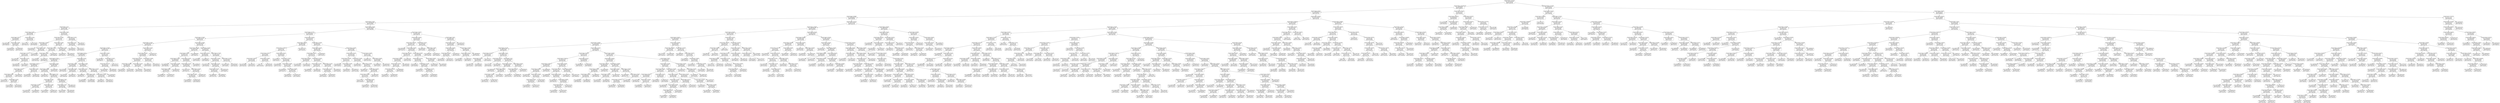 digraph Tree {
node [shape=box, style="rounded", color="black", fontname=helvetica] ;
edge [fontname=helvetica] ;
0 [label="Fractime-week <= 107.757\nmse = 113153723.258\nsamples = 100.0%\nvalue = 28210.224"] ;
1 [label="Fractime-week <= 104.139\nmse = 124894646.61\nsamples = 64.3%\nvalue = 31688.163"] ;
0 -> 1 [labeldistance=2.5, labelangle=45, headlabel="True"] ;
2 [label="Fractime-week <= 66.73\nmse = 124889860.099\nsamples = 62.1%\nvalue = 31297.143"] ;
1 -> 2 ;
3 [label="Fractime-week <= 30.866\nmse = 139890965.787\nsamples = 39.7%\nvalue = 32489.903"] ;
2 -> 3 ;
4 [label="Fractime-week <= 4.547\nmse = 114549620.666\nsamples = 18.5%\nvalue = 29278.781"] ;
3 -> 4 ;
5 [label="Fractime-week <= 1.34\nmse = 221238.687\nsamples = 2.8%\nvalue = 20778.166"] ;
4 -> 5 ;
6 [label="Fractime-week <= 0.887\nmse = 278985.693\nsamples = 0.9%\nvalue = 20753.785"] ;
5 -> 6 ;
7 [label="Fractime-week <= 0.47\nmse = 349268.628\nsamples = 0.6%\nvalue = 20823.273"] ;
6 -> 7 ;
8 [label="mse = 193143.942\nsamples = 0.3%\nvalue = 20846.435"] ;
7 -> 8 ;
9 [label="Fractime-week <= 0.567\nmse = 504320.292\nsamples = 0.3%\nvalue = 20800.11"] ;
7 -> 9 ;
10 [label="mse = 695318.189\nsamples = 0.1%\nvalue = 20846.435"] ;
9 -> 10 ;
11 [label="mse = 309030.306\nsamples = 0.1%\nvalue = 20753.785"] ;
9 -> 11 ;
12 [label="Fractime-week <= 1.016\nmse = 109448.234\nsamples = 0.3%\nvalue = 20614.808"] ;
6 -> 12 ;
13 [label="mse = 77257.577\nsamples = 0.1%\nvalue = 20661.134"] ;
12 -> 13 ;
14 [label="mse = 137346.803\nsamples = 0.1%\nvalue = 20568.483"] ;
12 -> 14 ;
15 [label="Fractime-week <= 3.844\nmse = 194185.217\nsamples = 1.9%\nvalue = 20789.419"] ;
5 -> 15 ;
16 [label="Fractime-week <= 2.665\nmse = 221128.353\nsamples = 1.5%\nvalue = 20772.315"] ;
15 -> 16 ;
17 [label="Fractime-week <= 1.598\nmse = 208166.248\nsamples = 0.7%\nvalue = 20707.459"] ;
16 -> 17 ;
18 [label="mse = 214604.379\nsamples = 0.1%\nvalue = 20475.832"] ;
17 -> 18 ;
19 [label="Fractime-week <= 2.285\nmse = 189790.748\nsamples = 0.6%\nvalue = 20765.366"] ;
17 -> 19 ;
20 [label="Fractime-week <= 1.751\nmse = 207212.451\nsamples = 0.4%\nvalue = 20769.226"] ;
19 -> 20 ;
21 [label="mse = 214604.379\nsamples = 0.1%\nvalue = 20661.134"] ;
20 -> 21 ;
22 [label="Fractime-week <= 2.215\nmse = 194753.474\nsamples = 0.3%\nvalue = 20823.273"] ;
20 -> 22 ;
23 [label="mse = 214604.379\nsamples = 0.1%\nvalue = 20846.435"] ;
22 -> 23 ;
24 [label="mse = 173829.547\nsamples = 0.1%\nvalue = 20800.11"] ;
22 -> 24 ;
25 [label="mse = 137346.803\nsamples = 0.1%\nvalue = 20753.785"] ;
19 -> 25 ;
26 [label="Fractime-week <= 3.364\nmse = 225677.965\nsamples = 0.7%\nvalue = 20837.17"] ;
16 -> 26 ;
27 [label="Fractime-week <= 3.006\nmse = 207212.451\nsamples = 0.4%\nvalue = 20738.343"] ;
26 -> 27 ;
28 [label="Fractime-week <= 2.807\nmse = 194753.474\nsamples = 0.3%\nvalue = 20684.296"] ;
27 -> 28 ;
29 [label="mse = 173829.547\nsamples = 0.1%\nvalue = 20707.459"] ;
28 -> 29 ;
30 [label="mse = 214604.379\nsamples = 0.1%\nvalue = 20661.134"] ;
28 -> 30 ;
31 [label="mse = 214604.379\nsamples = 0.1%\nvalue = 20846.435"] ;
27 -> 31 ;
32 [label="Fractime-week <= 3.685\nmse = 216750.423\nsamples = 0.3%\nvalue = 20985.412"] ;
26 -> 32 ;
33 [label="mse = 214604.379\nsamples = 0.1%\nvalue = 21031.737"] ;
32 -> 33 ;
34 [label="mse = 214604.379\nsamples = 0.1%\nvalue = 20939.086"] ;
32 -> 34 ;
35 [label="Fractime-week <= 4.318\nmse = 100148.71\nsamples = 0.4%\nvalue = 20846.435"] ;
15 -> 35 ;
36 [label="Fractime-week <= 4.18\nmse = 145930.978\nsamples = 0.3%\nvalue = 20846.435"] ;
35 -> 36 ;
37 [label="mse = 214604.379\nsamples = 0.1%\nvalue = 20846.435"] ;
36 -> 37 ;
38 [label="mse = 77257.577\nsamples = 0.1%\nvalue = 20846.435"] ;
36 -> 38 ;
39 [label="mse = 8584.175\nsamples = 0.1%\nvalue = 20846.435"] ;
35 -> 39 ;
40 [label="Fractime-week <= 25.456\nmse = 119795833.622\nsamples = 15.6%\nvalue = 30816.988"] ;
4 -> 40 ;
41 [label="Fractime-week <= 17.775\nmse = 128482082.529\nsamples = 12.4%\nvalue = 32925.647"] ;
40 -> 41 ;
42 [label="Fractime-week <= 13.463\nmse = 92181937.548\nsamples = 7.9%\nvalue = 39185.18"] ;
41 -> 42 ;
43 [label="Fractime-week <= 11.697\nmse = 104220022.364\nsamples = 5.2%\nvalue = 39633.375"] ;
42 -> 43 ;
44 [label="Fractime-week <= 10.568\nmse = 108134767.131\nsamples = 4.2%\nvalue = 37543.437"] ;
43 -> 44 ;
45 [label="Fractime-week <= 8.44\nmse = 99425836.429\nsamples = 3.6%\nvalue = 35597.219"] ;
44 -> 45 ;
46 [label="Fractime-week <= 6.078\nmse = 38196765.843\nsamples = 2.2%\nvalue = 28922.499"] ;
45 -> 46 ;
47 [label="Fractime-week <= 5.55\nmse = 3508543.155\nsamples = 0.9%\nvalue = 23471.542"] ;
46 -> 47 ;
48 [label="Fractime-week <= 5.442\nmse = 1568758.014\nsamples = 0.6%\nvalue = 22421.499"] ;
47 -> 48 ;
49 [label="Fractime-week <= 4.962\nmse = 642859.341\nsamples = 0.4%\nvalue = 21834.711"] ;
48 -> 49 ;
50 [label="mse = 53651.095\nsamples = 0.1%\nvalue = 21170.713"] ;
49 -> 50 ;
51 [label="Fractime-week <= 5.232\nmse = 606793.883\nsamples = 0.3%\nvalue = 22166.71"] ;
49 -> 51 ;
52 [label="mse = 137346.803\nsamples = 0.1%\nvalue = 21494.991"] ;
51 -> 52 ;
53 [label="mse = 173829.547\nsamples = 0.1%\nvalue = 22838.428"] ;
51 -> 53 ;
54 [label="mse = 214604.379\nsamples = 0.1%\nvalue = 24181.865"] ;
48 -> 54 ;
55 [label="Fractime-week <= 5.928\nmse = 772575.766\nsamples = 0.3%\nvalue = 25571.627"] ;
47 -> 55 ;
56 [label="mse = 420624.584\nsamples = 0.1%\nvalue = 25108.373"] ;
55 -> 56 ;
57 [label="mse = 695318.189\nsamples = 0.1%\nvalue = 26034.882"] ;
55 -> 57 ;
58 [label="Fractime-week <= 8.155\nmse = 28307880.819\nsamples = 1.3%\nvalue = 32556.47"] ;
46 -> 58 ;
59 [label="Fractime-week <= 6.458\nmse = 21662669.042\nsamples = 1.2%\nvalue = 31495.489"] ;
58 -> 59 ;
60 [label="mse = 946405.313\nsamples = 0.1%\nvalue = 25617.953"] ;
59 -> 60 ;
61 [label="Fractime-week <= 7.42\nmse = 18982063.941\nsamples = 1.0%\nvalue = 32335.138"] ;
59 -> 61 ;
62 [label="Fractime-week <= 6.786\nmse = 9861071.236\nsamples = 0.6%\nvalue = 29416.637"] ;
61 -> 62 ;
63 [label="Fractime-week <= 6.743\nmse = 3940136.407\nsamples = 0.3%\nvalue = 26776.088"] ;
62 -> 63 ;
64 [label="mse = 1236121.226\nsamples = 0.1%\nvalue = 25201.024"] ;
63 -> 64 ;
65 [label="mse = 1682498.335\nsamples = 0.1%\nvalue = 28351.152"] ;
63 -> 65 ;
66 [label="Fractime-week <= 7.158\nmse = 1837013.488\nsamples = 0.3%\nvalue = 32057.185"] ;
62 -> 66 ;
67 [label="mse = 2197548.846\nsamples = 0.1%\nvalue = 31501.28"] ;
66 -> 67 ;
68 [label="mse = 858417.518\nsamples = 0.1%\nvalue = 32613.09"] ;
66 -> 68 ;
69 [label="Fractime-week <= 7.921\nmse = 4644038.772\nsamples = 0.4%\nvalue = 36226.472"] ;
61 -> 69 ;
70 [label="Fractime-week <= 7.627\nmse = 1843451.62\nsamples = 0.3%\nvalue = 34975.686"] ;
69 -> 70 ;
71 [label="mse = 137346.803\nsamples = 0.1%\nvalue = 33724.9"] ;
70 -> 71 ;
72 [label="mse = 420624.584\nsamples = 0.1%\nvalue = 36226.472"] ;
70 -> 72 ;
73 [label="mse = 858417.518\nsamples = 0.1%\nvalue = 38728.044"] ;
69 -> 73 ;
74 [label="mse = 420624.584\nsamples = 0.1%\nvalue = 41044.315"] ;
58 -> 74 ;
75 [label="Fractime-week <= 9.142\nmse = 3465913.717\nsamples = 1.3%\nvalue = 46721.752"] ;
45 -> 75 ;
76 [label="Fractime-week <= 8.707\nmse = 1705389.469\nsamples = 0.4%\nvalue = 44842.999"] ;
75 -> 76 ;
77 [label="mse = 137346.803\nsamples = 0.1%\nvalue = 43360.586"] ;
76 -> 77 ;
78 [label="Fractime-week <= 8.969\nmse = 841249.168\nsamples = 0.3%\nvalue = 45584.205"] ;
76 -> 78 ;
79 [label="mse = 34336.701\nsamples = 0.1%\nvalue = 44842.999"] ;
78 -> 79 ;
80 [label="mse = 549387.211\nsamples = 0.1%\nvalue = 46325.412"] ;
78 -> 80 ;
81 [label="Fractime-week <= 9.788\nmse = 1698891.725\nsamples = 0.9%\nvalue = 47661.128"] ;
75 -> 81 ;
82 [label="Fractime-week <= 9.317\nmse = 1211560.947\nsamples = 0.4%\nvalue = 46865.875"] ;
81 -> 82 ;
83 [label="mse = 1038685.197\nsamples = 0.1%\nvalue = 46510.714"] ;
82 -> 83 ;
84 [label="Fractime-week <= 9.59\nmse = 1203394.058\nsamples = 0.3%\nvalue = 47043.456"] ;
82 -> 84 ;
85 [label="mse = 1682498.335\nsamples = 0.1%\nvalue = 46696.015"] ;
84 -> 85 ;
86 [label="mse = 482859.854\nsamples = 0.1%\nvalue = 47390.896"] ;
84 -> 86 ;
87 [label="Fractime-week <= 10.416\nmse = 921368.136\nsamples = 0.4%\nvalue = 48456.381"] ;
81 -> 87 ;
88 [label="Fractime-week <= 10.085\nmse = 313322.394\nsamples = 0.3%\nvalue = 48271.079"] ;
87 -> 88 ;
89 [label="mse = 8584.175\nsamples = 0.1%\nvalue = 48085.778"] ;
88 -> 89 ;
90 [label="mse = 549387.211\nsamples = 0.1%\nvalue = 48456.381"] ;
88 -> 90 ;
91 [label="mse = 1931439.415\nsamples = 0.1%\nvalue = 48826.984"] ;
87 -> 91 ;
92 [label="Fractime-week <= 10.824\nmse = 1302112.072\nsamples = 0.6%\nvalue = 49220.75"] ;
44 -> 92 ;
93 [label="mse = 2062348.087\nsamples = 0.1%\nvalue = 48873.31"] ;
92 -> 93 ;
94 [label="Fractime-week <= 11.251\nmse = 995048.973\nsamples = 0.4%\nvalue = 49336.564"] ;
92 -> 94 ;
95 [label="Fractime-week <= 11.137\nmse = 1323572.51\nsamples = 0.3%\nvalue = 49128.099"] ;
94 -> 95 ;
96 [label="mse = 2197548.846\nsamples = 0.1%\nvalue = 48919.635"] ;
95 -> 96 ;
97 [label="mse = 362681.401\nsamples = 0.1%\nvalue = 49336.564"] ;
95 -> 97 ;
98 [label="mse = 77257.577\nsamples = 0.1%\nvalue = 49753.492"] ;
94 -> 98 ;
99 [label="Fractime-week <= 13.205\nmse = 1204237.146\nsamples = 1.0%\nvalue = 47993.127"] ;
43 -> 99 ;
100 [label="Fractime-week <= 12.642\nmse = 1130905.467\nsamples = 0.9%\nvalue = 47908.197"] ;
99 -> 100 ;
101 [label="Fractime-week <= 12.145\nmse = 1349861.547\nsamples = 0.6%\nvalue = 47993.127"] ;
100 -> 101 ;
102 [label="Fractime-week <= 11.898\nmse = 186169.299\nsamples = 0.3%\nvalue = 48989.123"] ;
101 -> 102 ;
103 [label="mse = 105156.146\nsamples = 0.1%\nvalue = 49243.913"] ;
102 -> 103 ;
104 [label="mse = 137346.803\nsamples = 0.1%\nvalue = 48734.333"] ;
102 -> 104 ;
105 [label="Fractime-week <= 12.376\nmse = 529536.306\nsamples = 0.3%\nvalue = 46997.13"] ;
101 -> 105 ;
106 [label="mse = 173829.547\nsamples = 0.1%\nvalue = 47576.198"] ;
105 -> 106 ;
107 [label="mse = 214604.379\nsamples = 0.1%\nvalue = 46418.063"] ;
105 -> 107 ;
108 [label="Fractime-week <= 12.856\nmse = 649714.759\nsamples = 0.3%\nvalue = 47738.337"] ;
100 -> 108 ;
109 [label="mse = 362681.401\nsamples = 0.1%\nvalue = 47298.246"] ;
108 -> 109 ;
110 [label="mse = 549387.211\nsamples = 0.1%\nvalue = 48178.428"] ;
108 -> 110 ;
111 [label="mse = 1341277.372\nsamples = 0.1%\nvalue = 48502.706"] ;
99 -> 111 ;
112 [label="Fractime-week <= 15.826\nmse = 67624456.288\nsamples = 2.7%\nvalue = 38313.689"] ;
42 -> 112 ;
113 [label="Fractime-week <= 15.655\nmse = 12355439.399\nsamples = 1.5%\nvalue = 44717.92"] ;
112 -> 113 ;
114 [label="Fractime-week <= 14.325\nmse = 9591597.021\nsamples = 1.3%\nvalue = 45347.431"] ;
113 -> 114 ;
115 [label="Fractime-week <= 13.747\nmse = 3683550.046\nsamples = 0.6%\nvalue = 47796.244"] ;
114 -> 115 ;
116 [label="mse = 2480826.627\nsamples = 0.1%\nvalue = 48826.984"] ;
115 -> 116 ;
117 [label="Fractime-week <= 14.048\nmse = 3612268.605\nsamples = 0.4%\nvalue = 47452.664"] ;
115 -> 117 ;
118 [label="Fractime-week <= 13.79\nmse = 3579601.049\nsamples = 0.3%\nvalue = 47715.174"] ;
117 -> 118 ;
119 [label="mse = 3098887.239\nsamples = 0.1%\nvalue = 48085.778"] ;
118 -> 119 ;
120 [label="mse = 3785621.254\nsamples = 0.1%\nvalue = 47344.571"] ;
118 -> 120 ;
121 [label="mse = 3264132.612\nsamples = 0.1%\nvalue = 46927.642"] ;
117 -> 121 ;
122 [label="Fractime-week <= 15.267\nmse = 5682809.81\nsamples = 0.7%\nvalue = 43388.381"] ;
114 -> 122 ;
123 [label="Fractime-week <= 14.744\nmse = 4540894.542\nsamples = 0.6%\nvalue = 44067.048"] ;
122 -> 123 ;
124 [label="mse = 2781272.758\nsamples = 0.1%\nvalue = 46510.714"] ;
123 -> 124 ;
125 [label="Fractime-week <= 15.197\nmse = 2473434.698\nsamples = 0.4%\nvalue = 43252.493"] ;
123 -> 125 ;
126 [label="Fractime-week <= 14.993\nmse = 1864375.547\nsamples = 0.3%\nvalue = 43939.653"] ;
125 -> 126 ;
127 [label="mse = 1564465.926\nsamples = 0.1%\nvalue = 44796.673"] ;
126 -> 127 ;
128 [label="mse = 695318.189\nsamples = 0.1%\nvalue = 43082.633"] ;
126 -> 128 ;
129 [label="mse = 858417.518\nsamples = 0.1%\nvalue = 41878.172"] ;
125 -> 129 ;
130 [label="mse = 1038685.197\nsamples = 0.1%\nvalue = 40673.712"] ;
122 -> 130 ;
131 [label="mse = 1564465.926\nsamples = 0.1%\nvalue = 39052.322"] ;
113 -> 131 ;
132 [label="Fractime-week <= 16.433\nmse = 21358366.739\nsamples = 1.2%\nvalue = 30308.401"] ;
112 -> 132 ;
133 [label="Fractime-week <= 16.129\nmse = 3285593.05\nsamples = 0.3%\nvalue = 36458.099"] ;
132 -> 133 ;
134 [label="mse = 2197548.846\nsamples = 0.1%\nvalue = 37430.933"] ;
133 -> 134 ;
135 [label="mse = 2480826.627\nsamples = 0.1%\nvalue = 35485.266"] ;
133 -> 135 ;
136 [label="Fractime-week <= 17.335\nmse = 10574273.124\nsamples = 0.9%\nvalue = 28258.501"] ;
132 -> 136 ;
137 [label="Fractime-week <= 16.583\nmse = 8479957.927\nsamples = 0.6%\nvalue = 29752.496"] ;
136 -> 137 ;
138 [label="mse = 2781272.758\nsamples = 0.1%\nvalue = 33539.598"] ;
137 -> 138 ;
139 [label="Fractime-week <= 17.15\nmse = 4005233.069\nsamples = 0.4%\nvalue = 28490.128"] ;
137 -> 139 ;
140 [label="Fractime-week <= 16.797\nmse = 3418111.254\nsamples = 0.3%\nvalue = 29300.823"] ;
139 -> 140 ;
141 [label="mse = 1804822.831\nsamples = 0.1%\nvalue = 30713.748"] ;
140 -> 141 ;
142 [label="mse = 1038685.197\nsamples = 0.1%\nvalue = 27887.898"] ;
140 -> 142 ;
143 [label="mse = 1236121.226\nsamples = 0.1%\nvalue = 26868.739"] ;
139 -> 143 ;
144 [label="Fractime-week <= 17.695\nmse = 1370785.474\nsamples = 0.3%\nvalue = 25270.512"] ;
136 -> 144 ;
145 [label="mse = 1450725.605\nsamples = 0.1%\nvalue = 25849.58"] ;
144 -> 145 ;
146 [label="mse = 620206.657\nsamples = 0.1%\nvalue = 24691.445"] ;
144 -> 146 ;
147 [label="Fractime-week <= 20.419\nmse = 1100631.943\nsamples = 4.5%\nvalue = 21867.139"] ;
41 -> 147 ;
148 [label="Fractime-week <= 20.129\nmse = 983295.806\nsamples = 1.5%\nvalue = 22416.867"] ;
147 -> 148 ;
149 [label="Fractime-week <= 18.987\nmse = 941291.9\nsamples = 1.3%\nvalue = 22431.794"] ;
148 -> 149 ;
150 [label="Fractime-week <= 18.32\nmse = 173695.42\nsamples = 0.6%\nvalue = 23035.311"] ;
149 -> 150 ;
151 [label="Fractime-week <= 18.077\nmse = 120178.453\nsamples = 0.3%\nvalue = 23348.008"] ;
150 -> 151 ;
152 [label="mse = 137346.803\nsamples = 0.1%\nvalue = 23533.309"] ;
151 -> 152 ;
153 [label="mse = 34336.701\nsamples = 0.1%\nvalue = 23162.706"] ;
151 -> 153 ;
154 [label="Fractime-week <= 18.687\nmse = 31654.146\nsamples = 0.3%\nvalue = 22722.615"] ;
150 -> 154 ;
155 [label="mse = 0.0\nsamples = 0.1%\nvalue = 22792.103"] ;
154 -> 155 ;
156 [label="mse = 53651.095\nsamples = 0.1%\nvalue = 22653.126"] ;
154 -> 156 ;
157 [label="Fractime-week <= 19.113\nmse = 1030873.597\nsamples = 0.7%\nvalue = 21948.98"] ;
149 -> 157 ;
158 [label="mse = 214604.379\nsamples = 0.1%\nvalue = 22514.15"] ;
157 -> 158 ;
159 [label="Fractime-week <= 19.347\nmse = 1135123.04\nsamples = 0.6%\nvalue = 21807.688"] ;
157 -> 159 ;
160 [label="mse = 420624.584\nsamples = 0.1%\nvalue = 21772.944"] ;
159 -> 160 ;
161 [label="Fractime-week <= 19.629\nmse = 1372752.681\nsamples = 0.4%\nvalue = 21819.269"] ;
159 -> 161 ;
162 [label="mse = 695318.189\nsamples = 0.1%\nvalue = 21031.737"] ;
161 -> 162 ;
163 [label="Fractime-week <= 19.818\nmse = 1246314.934\nsamples = 0.3%\nvalue = 22213.035"] ;
161 -> 163 ;
164 [label="mse = 946405.313\nsamples = 0.1%\nvalue = 21819.269"] ;
163 -> 164 ;
165 [label="mse = 1236121.226\nsamples = 0.1%\nvalue = 22606.801"] ;
163 -> 165 ;
166 [label="mse = 1341277.372\nsamples = 0.1%\nvalue = 22282.523"] ;
148 -> 166 ;
167 [label="Fractime-week <= 22.293\nmse = 932649.173\nsamples = 3.0%\nvalue = 21592.275"] ;
147 -> 167 ;
168 [label="Fractime-week <= 22.023\nmse = 891144.686\nsamples = 1.2%\nvalue = 21981.408"] ;
167 -> 168 ;
169 [label="Fractime-week <= 20.973\nmse = 929061.776\nsamples = 1.0%\nvalue = 21991.335"] ;
168 -> 169 ;
170 [label="Fractime-week <= 20.505\nmse = 1345569.459\nsamples = 0.3%\nvalue = 22004.571"] ;
169 -> 170 ;
171 [label="mse = 1450725.605\nsamples = 0.1%\nvalue = 21958.245"] ;
170 -> 171 ;
172 [label="mse = 1236121.226\nsamples = 0.1%\nvalue = 22050.896"] ;
170 -> 172 ;
173 [label="Fractime-week <= 21.391\nmse = 762360.598\nsamples = 0.7%\nvalue = 21986.041"] ;
169 -> 173 ;
174 [label="Fractime-week <= 21.149\nmse = 950697.401\nsamples = 0.3%\nvalue = 22097.222"] ;
173 -> 174 ;
175 [label="mse = 1038685.197\nsamples = 0.1%\nvalue = 22143.547"] ;
174 -> 175 ;
176 [label="mse = 858417.518\nsamples = 0.1%\nvalue = 22050.896"] ;
174 -> 176 ;
177 [label="Fractime-week <= 21.791\nmse = 623068.048\nsamples = 0.4%\nvalue = 21911.92"] ;
173 -> 177 ;
178 [label="Fractime-week <= 21.579\nmse = 658298.934\nsamples = 0.3%\nvalue = 21935.083"] ;
177 -> 178 ;
179 [label="mse = 695318.189\nsamples = 0.1%\nvalue = 21958.245"] ;
178 -> 179 ;
180 [label="mse = 620206.657\nsamples = 0.1%\nvalue = 21911.92"] ;
178 -> 180 ;
181 [label="mse = 549387.211\nsamples = 0.1%\nvalue = 21865.594"] ;
177 -> 181 ;
182 [label="mse = 620206.657\nsamples = 0.1%\nvalue = 21911.92"] ;
168 -> 182 ;
183 [label="Fractime-week <= 24.545\nmse = 792068.997\nsamples = 1.8%\nvalue = 21332.852"] ;
167 -> 183 ;
184 [label="Fractime-week <= 23.133\nmse = 764203.546\nsamples = 1.3%\nvalue = 21350.868"] ;
183 -> 184 ;
185 [label="Fractime-week <= 22.659\nmse = 737523.717\nsamples = 0.4%\nvalue = 21541.317"] ;
184 -> 185 ;
186 [label="mse = 695318.189\nsamples = 0.1%\nvalue = 21958.245"] ;
185 -> 186 ;
187 [label="Fractime-week <= 22.829\nmse = 628254.321\nsamples = 0.3%\nvalue = 21332.852"] ;
185 -> 187 ;
188 [label="mse = 620206.657\nsamples = 0.1%\nvalue = 21541.317"] ;
187 -> 188 ;
189 [label="mse = 549387.211\nsamples = 0.1%\nvalue = 21124.388"] ;
187 -> 189 ;
190 [label="Fractime-week <= 23.269\nmse = 750340.368\nsamples = 0.9%\nvalue = 21255.643"] ;
184 -> 190 ;
191 [label="mse = 695318.189\nsamples = 0.1%\nvalue = 21217.039"] ;
190 -> 191 ;
192 [label="Fractime-week <= 23.505\nmse = 760987.13\nsamples = 0.7%\nvalue = 21263.364"] ;
190 -> 192 ;
193 [label="mse = 858417.518\nsamples = 0.1%\nvalue = 21309.69"] ;
192 -> 193 ;
194 [label="Fractime-week <= 24.454\nmse = 735958.894\nsamples = 0.6%\nvalue = 21251.783"] ;
192 -> 194 ;
195 [label="Fractime-week <= 23.807\nmse = 727985.745\nsamples = 0.4%\nvalue = 21325.131"] ;
194 -> 195 ;
196 [label="mse = 774721.81\nsamples = 0.1%\nvalue = 21356.015"] ;
195 -> 196 ;
197 [label="Fractime-week <= 24.05\nmse = 703902.365\nsamples = 0.3%\nvalue = 21309.69"] ;
195 -> 197 ;
198 [label="mse = 695318.189\nsamples = 0.1%\nvalue = 21402.34"] ;
197 -> 198 ;
199 [label="mse = 695318.189\nsamples = 0.1%\nvalue = 21217.039"] ;
197 -> 199 ;
200 [label="mse = 695318.189\nsamples = 0.1%\nvalue = 21031.737"] ;
194 -> 200 ;
201 [label="Fractime-week <= 24.966\nmse = 871770.679\nsamples = 0.4%\nvalue = 21278.806"] ;
183 -> 201 ;
202 [label="mse = 858417.518\nsamples = 0.1%\nvalue = 21217.039"] ;
201 -> 202 ;
203 [label="Fractime-week <= 25.003\nmse = 875585.868\nsamples = 0.3%\nvalue = 21309.69"] ;
201 -> 203 ;
204 [label="mse = 1038685.197\nsamples = 0.1%\nvalue = 21402.34"] ;
203 -> 204 ;
205 [label="mse = 695318.189\nsamples = 0.1%\nvalue = 21217.039"] ;
203 -> 205 ;
206 [label="Fractime-week <= 29.211\nmse = 6961424.654\nsamples = 3.3%\nvalue = 22861.591"] ;
40 -> 206 ;
207 [label="Fractime-week <= 28.435\nmse = 529748.526\nsamples = 2.2%\nvalue = 21288.071"] ;
206 -> 207 ;
208 [label="Fractime-week <= 25.612\nmse = 514677.934\nsamples = 1.8%\nvalue = 21213.178"] ;
207 -> 208 ;
209 [label="mse = 420624.584\nsamples = 0.1%\nvalue = 21031.737"] ;
208 -> 209 ;
210 [label="Fractime-week <= 26.963\nmse = 519963.355\nsamples = 1.6%\nvalue = 21229.673"] ;
208 -> 210 ;
211 [label="Fractime-week <= 26.639\nmse = 520973.592\nsamples = 0.7%\nvalue = 21207.774"] ;
210 -> 211 ;
212 [label="Fractime-week <= 26.396\nmse = 546034.018\nsamples = 0.6%\nvalue = 21205.457"] ;
211 -> 212 ;
213 [label="Fractime-week <= 26.104\nmse = 587777.55\nsamples = 0.4%\nvalue = 21108.946"] ;
212 -> 213 ;
214 [label="Fractime-week <= 25.808\nmse = 622352.7\nsamples = 0.3%\nvalue = 21031.737"] ;
213 -> 214 ;
215 [label="mse = 549387.211\nsamples = 0.1%\nvalue = 21031.737"] ;
214 -> 215 ;
216 [label="mse = 695318.189\nsamples = 0.1%\nvalue = 21031.737"] ;
214 -> 216 ;
217 [label="mse = 482859.854\nsamples = 0.1%\nvalue = 21263.364"] ;
213 -> 217 ;
218 [label="mse = 309030.306\nsamples = 0.1%\nvalue = 21494.991"] ;
212 -> 218 ;
219 [label="mse = 420624.584\nsamples = 0.1%\nvalue = 21217.039"] ;
211 -> 219 ;
220 [label="Fractime-week <= 27.982\nmse = 518388.801\nsamples = 0.9%\nvalue = 21247.922"] ;
210 -> 220 ;
221 [label="Fractime-week <= 27.144\nmse = 620206.657\nsamples = 0.6%\nvalue = 21217.039"] ;
220 -> 221 ;
222 [label="mse = 549387.211\nsamples = 0.1%\nvalue = 20939.086"] ;
221 -> 222 ;
223 [label="Fractime-week <= 27.328\nmse = 609476.438\nsamples = 0.4%\nvalue = 21309.69"] ;
221 -> 223 ;
224 [label="mse = 620206.657\nsamples = 0.1%\nvalue = 21170.713"] ;
223 -> 224 ;
225 [label="Fractime-week <= 27.713\nmse = 589625.533\nsamples = 0.3%\nvalue = 21379.178"] ;
223 -> 225 ;
226 [label="mse = 695318.189\nsamples = 0.1%\nvalue = 21402.34"] ;
225 -> 226 ;
227 [label="mse = 482859.854\nsamples = 0.1%\nvalue = 21356.015"] ;
225 -> 227 ;
228 [label="Fractime-week <= 28.031\nmse = 309030.306\nsamples = 0.3%\nvalue = 21309.69"] ;
220 -> 228 ;
229 [label="mse = 309030.306\nsamples = 0.1%\nvalue = 21309.69"] ;
228 -> 229 ;
230 [label="mse = 309030.306\nsamples = 0.1%\nvalue = 21309.69"] ;
228 -> 230 ;
231 [label="Fractime-week <= 28.73\nmse = 477852.418\nsamples = 0.4%\nvalue = 21587.642"] ;
207 -> 231 ;
232 [label="mse = 309030.306\nsamples = 0.1%\nvalue = 21309.69"] ;
231 -> 232 ;
233 [label="Fractime-week <= 28.87\nmse = 504320.292\nsamples = 0.3%\nvalue = 21726.618"] ;
231 -> 233 ;
234 [label="mse = 420624.584\nsamples = 0.1%\nvalue = 21587.642"] ;
233 -> 234 ;
235 [label="mse = 549387.211\nsamples = 0.1%\nvalue = 21865.594"] ;
233 -> 235 ;
236 [label="Fractime-week <= 30.6\nmse = 4068723.847\nsamples = 1.0%\nvalue = 26233.419"] ;
206 -> 236 ;
237 [label="Fractime-week <= 29.791\nmse = 2951525.566\nsamples = 0.9%\nvalue = 25756.929"] ;
236 -> 237 ;
238 [label="Fractime-week <= 29.582\nmse = 1313378.802\nsamples = 0.4%\nvalue = 24552.468"] ;
237 -> 238 ;
239 [label="Fractime-week <= 29.417\nmse = 607330.394\nsamples = 0.3%\nvalue = 23950.238"] ;
238 -> 239 ;
240 [label="mse = 214604.379\nsamples = 0.1%\nvalue = 23255.357"] ;
239 -> 240 ;
241 [label="mse = 34336.701\nsamples = 0.1%\nvalue = 24645.119"] ;
239 -> 241 ;
242 [label="mse = 549387.211\nsamples = 0.1%\nvalue = 25756.929"] ;
238 -> 242 ;
243 [label="Fractime-week <= 30.465\nmse = 1688221.118\nsamples = 0.4%\nvalue = 26961.39"] ;
237 -> 243 ;
244 [label="Fractime-week <= 30.169\nmse = 1684644.379\nsamples = 0.3%\nvalue = 26915.064"] ;
243 -> 244 ;
245 [label="mse = 1682498.335\nsamples = 0.1%\nvalue = 26868.739"] ;
244 -> 245 ;
246 [label="mse = 1682498.335\nsamples = 0.1%\nvalue = 26961.39"] ;
244 -> 246 ;
247 [label="mse = 1682498.335\nsamples = 0.1%\nvalue = 27054.041"] ;
243 -> 247 ;
248 [label="mse = 1236121.226\nsamples = 0.1%\nvalue = 29092.359"] ;
236 -> 248 ;
249 [label="Fractime-week <= 63.112\nmse = 145170743.622\nsamples = 21.3%\nvalue = 35274.372"] ;
3 -> 249 ;
250 [label="Fractime-week <= 50.807\nmse = 154839942.068\nsamples = 19.2%\nvalue = 35536.978"] ;
249 -> 250 ;
251 [label="Fractime-week <= 46.336\nmse = 145226780.255\nsamples = 11.9%\nvalue = 33452.159"] ;
250 -> 251 ;
252 [label="Fractime-week <= 44.547\nmse = 130076280.599\nsamples = 9.2%\nvalue = 37041.65"] ;
251 -> 252 ;
253 [label="Fractime-week <= 33.853\nmse = 113793000.994\nsamples = 8.2%\nvalue = 38965.567"] ;
252 -> 253 ;
254 [label="Fractime-week <= 31.746\nmse = 38301859.396\nsamples = 1.8%\nvalue = 40631.247"] ;
253 -> 254 ;
255 [label="Fractime-week <= 31.438\nmse = 1326970.413\nsamples = 0.4%\nvalue = 32288.812"] ;
254 -> 255 ;
256 [label="Fractime-week <= 31.175\nmse = 945868.802\nsamples = 0.3%\nvalue = 31709.744"] ;
255 -> 256 ;
257 [label="mse = 858417.518\nsamples = 0.1%\nvalue = 31130.677"] ;
256 -> 257 ;
258 [label="mse = 362681.401\nsamples = 0.1%\nvalue = 32288.812"] ;
256 -> 258 ;
259 [label="mse = 77257.577\nsamples = 0.1%\nvalue = 33446.947"] ;
255 -> 259 ;
260 [label="Fractime-week <= 32.24\nmse = 19695171.206\nsamples = 1.3%\nvalue = 43412.058"] ;
254 -> 260 ;
261 [label="Fractime-week <= 31.771\nmse = 3109080.948\nsamples = 0.3%\nvalue = 37268.794"] ;
260 -> 261 ;
262 [label="mse = 774721.81\nsamples = 0.1%\nvalue = 35994.845"] ;
261 -> 262 ;
263 [label="mse = 2197548.846\nsamples = 0.1%\nvalue = 38542.743"] ;
261 -> 263 ;
264 [label="Fractime-week <= 33.1\nmse = 10570491.999\nsamples = 1.0%\nvalue = 45167.277"] ;
260 -> 264 ;
265 [label="Fractime-week <= 32.322\nmse = 9818150.361\nsamples = 0.6%\nvalue = 43545.887"] ;
264 -> 265 ;
266 [label="mse = 1804822.831\nsamples = 0.1%\nvalue = 40349.434"] ;
265 -> 266 ;
267 [label="Fractime-week <= 32.89\nmse = 7948230.867\nsamples = 0.4%\nvalue = 44611.372"] ;
265 -> 267 ;
268 [label="Fractime-week <= 32.641\nmse = 4036171.867\nsamples = 0.3%\nvalue = 43383.748"] ;
267 -> 268 ;
269 [label="mse = 1450725.605\nsamples = 0.1%\nvalue = 42156.125"] ;
268 -> 269 ;
270 [label="mse = 3607499.619\nsamples = 0.1%\nvalue = 44611.372"] ;
268 -> 270 ;
271 [label="mse = 6729993.34\nsamples = 0.1%\nvalue = 47066.619"] ;
267 -> 271 ;
272 [label="Fractime-week <= 33.522\nmse = 3394802.834\nsamples = 0.4%\nvalue = 47329.129"] ;
264 -> 272 ;
273 [label="Fractime-week <= 33.274\nmse = 3920285.502\nsamples = 0.3%\nvalue = 46997.13"] ;
272 -> 273 ;
274 [label="mse = 4740610.742\nsamples = 0.1%\nvalue = 47020.293"] ;
273 -> 274 ;
275 [label="mse = 3098887.239\nsamples = 0.1%\nvalue = 46973.968"] ;
273 -> 275 ;
276 [label="mse = 1682498.335\nsamples = 0.1%\nvalue = 47993.127"] ;
272 -> 276 ;
277 [label="Fractime-week <= 37.372\nmse = 133869943.8\nsamples = 6.4%\nvalue = 38500.727"] ;
253 -> 277 ;
278 [label="Fractime-week <= 36.776\nmse = 2979321.942\nsamples = 2.1%\nvalue = 49475.54"] ;
277 -> 278 ;
279 [label="Fractime-week <= 35.045\nmse = 3148112.119\nsamples = 1.8%\nvalue = 49510.284"] ;
278 -> 279 ;
280 [label="Fractime-week <= 34.951\nmse = 1809629.969\nsamples = 0.7%\nvalue = 49225.383"] ;
279 -> 280 ;
281 [label="Fractime-week <= 34.115\nmse = 1836879.36\nsamples = 0.6%\nvalue = 49255.494"] ;
280 -> 281 ;
282 [label="mse = 695318.189\nsamples = 0.1%\nvalue = 49012.286"] ;
281 -> 282 ;
283 [label="Fractime-week <= 34.636\nmse = 2191110.714\nsamples = 0.4%\nvalue = 49336.564"] ;
281 -> 283 ;
284 [label="Fractime-week <= 34.48\nmse = 2186282.116\nsamples = 0.3%\nvalue = 49359.726"] ;
283 -> 284 ;
285 [label="mse = 1564465.926\nsamples = 0.1%\nvalue = 49243.913"] ;
284 -> 285 ;
286 [label="mse = 2781272.758\nsamples = 0.1%\nvalue = 49475.54"] ;
284 -> 286 ;
287 [label="mse = 2197548.846\nsamples = 0.1%\nvalue = 49290.238"] ;
283 -> 287 ;
288 [label="mse = 1682498.335\nsamples = 0.1%\nvalue = 49104.937"] ;
280 -> 288 ;
289 [label="Fractime-week <= 36.405\nmse = 4004780.502\nsamples = 1.0%\nvalue = 49713.785"] ;
279 -> 289 ;
290 [label="Fractime-week <= 35.46\nmse = 4215173.38\nsamples = 0.7%\nvalue = 49697.902"] ;
289 -> 290 ;
291 [label="mse = 3098887.239\nsamples = 0.1%\nvalue = 49568.191"] ;
290 -> 291 ;
292 [label="Fractime-week <= 35.506\nmse = 4488987.107\nsamples = 0.6%\nvalue = 49730.33"] ;
290 -> 292 ;
293 [label="mse = 4944484.903\nsamples = 0.1%\nvalue = 50031.445"] ;
292 -> 293 ;
294 [label="Fractime-week <= 36.028\nmse = 4296856.576\nsamples = 0.4%\nvalue = 49629.958"] ;
292 -> 294 ;
295 [label="Fractime-week <= 35.778\nmse = 4367199.122\nsamples = 0.3%\nvalue = 49614.516"] ;
294 -> 295 ;
296 [label="mse = 4541028.669\nsamples = 0.1%\nvalue = 49753.492"] ;
295 -> 296 ;
297 [label="mse = 4154740.786\nsamples = 0.1%\nvalue = 49475.54"] ;
295 -> 297 ;
298 [label="mse = 4154740.786\nsamples = 0.1%\nvalue = 49660.842"] ;
294 -> 298 ;
299 [label="Fractime-week <= 36.591\nmse = 3476590.947\nsamples = 0.3%\nvalue = 49753.492"] ;
289 -> 299 ;
300 [label="mse = 4154740.786\nsamples = 0.1%\nvalue = 49846.143"] ;
299 -> 300 ;
301 [label="mse = 2781272.758\nsamples = 0.1%\nvalue = 49660.842"] ;
299 -> 301 ;
302 [label="Fractime-week <= 37.157\nmse = 1915880.598\nsamples = 0.3%\nvalue = 49267.076"] ;
278 -> 302 ;
303 [label="mse = 1682498.335\nsamples = 0.1%\nvalue = 49475.54"] ;
302 -> 303 ;
304 [label="mse = 2062348.087\nsamples = 0.1%\nvalue = 49058.611"] ;
302 -> 304 ;
305 [label="Fractime-week <= 40.091\nmse = 110841148.642\nsamples = 4.3%\nvalue = 33202.541"] ;
277 -> 305 ;
306 [label="Fractime-week <= 38.432\nmse = 16439263.016\nsamples = 1.6%\nvalue = 45348.367"] ;
305 -> 306 ;
307 [label="Fractime-week <= 38.131\nmse = 3021629.663\nsamples = 0.6%\nvalue = 48549.032"] ;
306 -> 307 ;
308 [label="Fractime-week <= 37.752\nmse = 2480826.627\nsamples = 0.4%\nvalue = 48641.683"] ;
307 -> 308 ;
309 [label="Fractime-week <= 37.602\nmse = 2480826.627\nsamples = 0.3%\nvalue = 48641.683"] ;
308 -> 309 ;
310 [label="mse = 2480826.627\nsamples = 0.1%\nvalue = 48641.683"] ;
309 -> 310 ;
311 [label="mse = 2480826.627\nsamples = 0.1%\nvalue = 48641.683"] ;
309 -> 311 ;
312 [label="mse = 2480826.627\nsamples = 0.1%\nvalue = 48641.683"] ;
308 -> 312 ;
313 [label="mse = 4541028.669\nsamples = 0.1%\nvalue = 48271.079"] ;
307 -> 313 ;
314 [label="Fractime-week <= 39.009\nmse = 14907558.915\nsamples = 1.0%\nvalue = 43519.416"] ;
306 -> 314 ;
315 [label="Fractime-week <= 38.875\nmse = 6855179.228\nsamples = 0.4%\nvalue = 46557.039"] ;
314 -> 315 ;
316 [label="Fractime-week <= 38.707\nmse = 6851781.325\nsamples = 0.3%\nvalue = 47228.758"] ;
315 -> 316 ;
317 [label="mse = 7219291.325\nsamples = 0.1%\nvalue = 47900.476"] ;
316 -> 317 ;
318 [label="mse = 5581859.91\nsamples = 0.1%\nvalue = 46557.039"] ;
316 -> 318 ;
319 [label="mse = 4154740.786\nsamples = 0.1%\nvalue = 45213.602"] ;
315 -> 319 ;
320 [label="Fractime-week <= 39.465\nmse = 8836201.197\nsamples = 0.6%\nvalue = 41241.198"] ;
314 -> 320 ;
321 [label="mse = 4345738.684\nsamples = 0.1%\nvalue = 43777.514"] ;
320 -> 321 ;
322 [label="Fractime-week <= 39.917\nmse = 7473955.189\nsamples = 0.4%\nvalue = 40395.759"] ;
320 -> 322 ;
323 [label="Fractime-week <= 39.556\nmse = 5689162.1\nsamples = 0.3%\nvalue = 41368.593"] ;
322 -> 323 ;
324 [label="mse = 4541028.669\nsamples = 0.1%\nvalue = 42341.427"] ;
323 -> 324 ;
325 [label="mse = 4944484.903\nsamples = 0.1%\nvalue = 40395.759"] ;
323 -> 325 ;
326 [label="mse = 5365109.487\nsamples = 0.1%\nvalue = 38450.092"] ;
322 -> 326 ;
327 [label="Fractime-week <= 43.97\nmse = 23286661.603\nsamples = 2.7%\nvalue = 25780.092"] ;
305 -> 327 ;
328 [label="Fractime-week <= 41.439\nmse = 25447129.197\nsamples = 2.2%\nvalue = 26396.22"] ;
327 -> 328 ;
329 [label="Fractime-week <= 40.99\nmse = 17581163.342\nsamples = 0.7%\nvalue = 32159.101"] ;
328 -> 329 ;
330 [label="Fractime-week <= 40.271\nmse = 7938692.895\nsamples = 0.4%\nvalue = 34759.501"] ;
329 -> 330 ;
331 [label="mse = 4154740.786\nsamples = 0.1%\nvalue = 36875.028"] ;
330 -> 331 ;
332 [label="Fractime-week <= 40.554\nmse = 6474077.618\nsamples = 0.3%\nvalue = 33701.737"] ;
330 -> 332 ;
333 [label="mse = 3098887.239\nsamples = 0.1%\nvalue = 35299.964"] ;
332 -> 333 ;
334 [label="mse = 4740610.742\nsamples = 0.1%\nvalue = 32103.51"] ;
332 -> 334 ;
335 [label="Fractime-week <= 41.123\nmse = 6687072.464\nsamples = 0.3%\nvalue = 28258.501"] ;
329 -> 335 ;
336 [label="mse = 6729993.34\nsamples = 0.1%\nvalue = 28907.057"] ;
335 -> 336 ;
337 [label="mse = 5802902.421\nsamples = 0.1%\nvalue = 27609.946"] ;
335 -> 337 ;
338 [label="Fractime-week <= 42.948\nmse = 4472011.901\nsamples = 1.5%\nvalue = 23514.779"] ;
328 -> 338 ;
339 [label="Fractime-week <= 42.454\nmse = 3922193.096\nsamples = 0.9%\nvalue = 24513.864"] ;
338 -> 339 ;
340 [label="Fractime-week <= 41.587\nmse = 4074130.016\nsamples = 0.6%\nvalue = 25027.304"] ;
339 -> 340 ;
341 [label="mse = 4944484.903\nsamples = 0.1%\nvalue = 26312.834"] ;
340 -> 341 ;
342 [label="Fractime-week <= 42.005\nmse = 3049528.232\nsamples = 0.4%\nvalue = 24598.794"] ;
340 -> 342 ;
343 [label="Fractime-week <= 41.758\nmse = 3280764.451\nsamples = 0.3%\nvalue = 24853.584"] ;
342 -> 343 ;
344 [label="mse = 3607499.619\nsamples = 0.1%\nvalue = 25340.0"] ;
343 -> 344 ;
345 [label="mse = 2480826.627\nsamples = 0.1%\nvalue = 24367.167"] ;
343 -> 345 ;
346 [label="mse = 2197548.846\nsamples = 0.1%\nvalue = 24089.214"] ;
342 -> 346 ;
347 [label="Fractime-week <= 42.717\nmse = 2036595.561\nsamples = 0.3%\nvalue = 23486.984"] ;
339 -> 347 ;
348 [label="mse = 1931439.415\nsamples = 0.1%\nvalue = 23811.262"] ;
347 -> 348 ;
349 [label="mse = 1931439.415\nsamples = 0.1%\nvalue = 23162.706"] ;
347 -> 349 ;
350 [label="Fractime-week <= 43.535\nmse = 1553601.58\nsamples = 0.6%\nvalue = 22016.152"] ;
338 -> 350 ;
351 [label="Fractime-week <= 43.137\nmse = 1679636.943\nsamples = 0.4%\nvalue = 21958.245"] ;
350 -> 351 ;
352 [label="mse = 1931439.415\nsamples = 0.1%\nvalue = 22514.15"] ;
351 -> 352 ;
353 [label="Fractime-week <= 43.398\nmse = 1321962.978\nsamples = 0.3%\nvalue = 21680.293"] ;
351 -> 353 ;
354 [label="mse = 1450725.605\nsamples = 0.1%\nvalue = 21958.245"] ;
353 -> 354 ;
355 [label="mse = 1038685.197\nsamples = 0.1%\nvalue = 21402.34"] ;
353 -> 355 ;
356 [label="mse = 1135257.167\nsamples = 0.1%\nvalue = 22189.872"] ;
350 -> 356 ;
357 [label="Fractime-week <= 44.072\nmse = 1095913.031\nsamples = 0.4%\nvalue = 22699.452"] ;
327 -> 357 ;
358 [label="mse = 1236121.226\nsamples = 0.1%\nvalue = 22977.404"] ;
357 -> 358 ;
359 [label="Fractime-week <= 44.304\nmse = 967865.751\nsamples = 0.3%\nvalue = 22560.476"] ;
357 -> 359 ;
360 [label="mse = 1038685.197\nsamples = 0.1%\nvalue = 22699.452"] ;
359 -> 360 ;
361 [label="mse = 858417.518\nsamples = 0.1%\nvalue = 22421.499"] ;
359 -> 361 ;
362 [label="Fractime-week <= 45.036\nmse = 425048.062\nsamples = 1.0%\nvalue = 21925.156"] ;
252 -> 362 ;
363 [label="Fractime-week <= 44.824\nmse = 739848.598\nsamples = 0.3%\nvalue = 22213.035"] ;
362 -> 363 ;
364 [label="mse = 774721.81\nsamples = 0.1%\nvalue = 22282.523"] ;
363 -> 364 ;
365 [label="mse = 695318.189\nsamples = 0.1%\nvalue = 22143.547"] ;
363 -> 365 ;
366 [label="Fractime-week <= 45.432\nmse = 252718.117\nsamples = 0.7%\nvalue = 21810.004"] ;
362 -> 366 ;
367 [label="mse = 482859.854\nsamples = 0.1%\nvalue = 22004.571"] ;
366 -> 367 ;
368 [label="Fractime-week <= 45.513\nmse = 183352.617\nsamples = 0.6%\nvalue = 21761.362"] ;
366 -> 368 ;
369 [label="mse = 309030.306\nsamples = 0.1%\nvalue = 21865.594"] ;
368 -> 369 ;
370 [label="Fractime-week <= 45.851\nmse = 136631.455\nsamples = 0.4%\nvalue = 21726.618"] ;
368 -> 370 ;
371 [label="mse = 214604.379\nsamples = 0.1%\nvalue = 21772.944"] ;
370 -> 371 ;
372 [label="Fractime-week <= 46.094\nmse = 96035.46\nsamples = 0.3%\nvalue = 21703.456"] ;
370 -> 372 ;
373 [label="mse = 137346.803\nsamples = 0.1%\nvalue = 21680.293"] ;
372 -> 373 ;
374 [label="mse = 53651.095\nsamples = 0.1%\nvalue = 21726.618"] ;
372 -> 374 ;
375 [label="Fractime-week <= 47.161\nmse = 168477.685\nsamples = 2.7%\nvalue = 21088.357"] ;
251 -> 375 ;
376 [label="Fractime-week <= 46.873\nmse = 39344.136\nsamples = 0.4%\nvalue = 21541.317"] ;
375 -> 376 ;
377 [label="Fractime-week <= 46.541\nmse = 18777.883\nsamples = 0.3%\nvalue = 21657.13"] ;
376 -> 377 ;
378 [label="mse = 8584.175\nsamples = 0.1%\nvalue = 21772.944"] ;
377 -> 378 ;
379 [label="mse = 2146.044\nsamples = 0.1%\nvalue = 21541.317"] ;
377 -> 379 ;
380 [label="mse = -0.0\nsamples = 0.1%\nvalue = 21309.69"] ;
376 -> 380 ;
381 [label="Fractime-week <= 50.136\nmse = 145063.023\nsamples = 2.2%\nvalue = 20997.765"] ;
375 -> 381 ;
382 [label="Fractime-week <= 48.522\nmse = 147361.674\nsamples = 1.8%\nvalue = 20985.412"] ;
381 -> 382 ;
383 [label="Fractime-week <= 47.714\nmse = 179492.718\nsamples = 0.9%\nvalue = 21039.458"] ;
382 -> 383 ;
384 [label="Fractime-week <= 47.486\nmse = 195289.985\nsamples = 0.3%\nvalue = 21170.713"] ;
383 -> 384 ;
385 [label="mse = 77257.577\nsamples = 0.1%\nvalue = 21217.039"] ;
384 -> 385 ;
386 [label="mse = 309030.306\nsamples = 0.1%\nvalue = 21124.388"] ;
384 -> 386 ;
387 [label="Fractime-week <= 47.764\nmse = 158673.113\nsamples = 0.6%\nvalue = 20973.83"] ;
383 -> 387 ;
388 [label="mse = 173829.547\nsamples = 0.1%\nvalue = 21078.062"] ;
387 -> 388 ;
389 [label="Fractime-week <= 48.453\nmse = 148792.37\nsamples = 0.4%\nvalue = 20939.086"] ;
387 -> 389 ;
390 [label="Fractime-week <= 48.192\nmse = 109448.234\nsamples = 0.3%\nvalue = 20985.412"] ;
389 -> 390 ;
391 [label="mse = 77257.577\nsamples = 0.1%\nvalue = 21031.737"] ;
390 -> 391 ;
392 [label="mse = 137346.803\nsamples = 0.1%\nvalue = 20939.086"] ;
390 -> 392 ;
393 [label="mse = 214604.379\nsamples = 0.1%\nvalue = 20846.435"] ;
389 -> 393 ;
394 [label="Fractime-week <= 48.996\nmse = 109388.621\nsamples = 0.9%\nvalue = 20931.365"] ;
382 -> 394 ;
395 [label="mse = 105156.146\nsamples = 0.1%\nvalue = 20892.761"] ;
394 -> 395 ;
396 [label="mse = 109877.442\nsamples = 0.7%\nvalue = 20939.086"] ;
394 -> 396 ;
397 [label="Fractime-week <= 50.631\nmse = 132816.266\nsamples = 0.4%\nvalue = 21047.179"] ;
381 -> 397 ;
398 [label="Fractime-week <= 50.355\nmse = 126080.073\nsamples = 0.3%\nvalue = 21008.574"] ;
397 -> 398 ;
399 [label="mse = 173829.547\nsamples = 0.1%\nvalue = 20985.412"] ;
398 -> 399 ;
400 [label="mse = 77257.577\nsamples = 0.1%\nvalue = 21031.737"] ;
398 -> 400 ;
401 [label="mse = 137346.803\nsamples = 0.1%\nvalue = 21124.388"] ;
397 -> 401 ;
402 [label="Fractime-week <= 54.103\nmse = 151852869.245\nsamples = 7.3%\nvalue = 38940.763"] ;
250 -> 402 ;
403 [label="Fractime-week <= 53.459\nmse = 3859793.099\nsamples = 1.9%\nvalue = 22246.888"] ;
402 -> 403 ;
404 [label="Fractime-week <= 52.938\nmse = 458910.005\nsamples = 1.5%\nvalue = 21291.159"] ;
403 -> 404 ;
405 [label="Fractime-week <= 51.173\nmse = 128628.5\nsamples = 1.2%\nvalue = 21089.644"] ;
404 -> 405 ;
406 [label="mse = 214604.379\nsamples = 0.1%\nvalue = 21217.039"] ;
405 -> 406 ;
407 [label="Fractime-week <= 52.109\nmse = 113696.524\nsamples = 1.0%\nvalue = 21071.445"] ;
405 -> 407 ;
408 [label="Fractime-week <= 51.391\nmse = 93218.777\nsamples = 0.6%\nvalue = 21043.318"] ;
407 -> 408 ;
409 [label="mse = 105156.146\nsamples = 0.1%\nvalue = 21078.062"] ;
408 -> 409 ;
410 [label="Fractime-week <= 51.53\nmse = 88703.144\nsamples = 0.4%\nvalue = 21031.737"] ;
408 -> 410 ;
411 [label="mse = 34336.701\nsamples = 0.1%\nvalue = 20939.086"] ;
410 -> 411 ;
412 [label="Fractime-week <= 51.777\nmse = 109448.234\nsamples = 0.3%\nvalue = 21078.062"] ;
410 -> 412 ;
413 [label="mse = 77257.577\nsamples = 0.1%\nvalue = 21031.737"] ;
412 -> 413 ;
414 [label="mse = 137346.803\nsamples = 0.1%\nvalue = 21124.388"] ;
412 -> 414 ;
415 [label="Fractime-week <= 52.29\nmse = 138539.049\nsamples = 0.4%\nvalue = 21108.946"] ;
407 -> 415 ;
416 [label="mse = 105156.146\nsamples = 0.1%\nvalue = 21078.062"] ;
415 -> 416 ;
417 [label="Fractime-week <= 52.515\nmse = 154515.153\nsamples = 0.3%\nvalue = 21124.388"] ;
415 -> 417 ;
418 [label="mse = 77257.577\nsamples = 0.1%\nvalue = 21031.737"] ;
417 -> 418 ;
419 [label="mse = 214604.379\nsamples = 0.1%\nvalue = 21217.039"] ;
417 -> 419 ;
420 [label="Fractime-week <= 53.089\nmse = 967865.751\nsamples = 0.3%\nvalue = 22097.222"] ;
404 -> 420 ;
421 [label="mse = 420624.584\nsamples = 0.1%\nvalue = 21402.34"] ;
420 -> 421 ;
422 [label="mse = 549387.211\nsamples = 0.1%\nvalue = 22792.103"] ;
420 -> 422 ;
423 [label="Fractime-week <= 53.679\nmse = 2002258.86\nsamples = 0.4%\nvalue = 25432.651"] ;
403 -> 423 ;
424 [label="mse = 695318.189\nsamples = 0.1%\nvalue = 24181.865"] ;
423 -> 424 ;
425 [label="Fractime-week <= 53.876\nmse = 1482379.751\nsamples = 0.3%\nvalue = 26058.044"] ;
423 -> 425 ;
426 [label="mse = 946405.313\nsamples = 0.1%\nvalue = 25432.651"] ;
425 -> 426 ;
427 [label="mse = 1236121.226\nsamples = 0.1%\nvalue = 26683.437"] ;
425 -> 427 ;
428 [label="Fractime-week <= 56.228\nmse = 68317469.468\nsamples = 5.4%\nvalue = 44969.107"] ;
402 -> 428 ;
429 [label="Fractime-week <= 54.431\nmse = 21473180.082\nsamples = 1.2%\nvalue = 31165.421"] ;
428 -> 429 ;
430 [label="mse = 1236121.226\nsamples = 0.1%\nvalue = 26034.882"] ;
429 -> 430 ;
431 [label="Fractime-week <= 54.942\nmse = 20066648.197\nsamples = 1.0%\nvalue = 31898.355"] ;
429 -> 431 ;
432 [label="Fractime-week <= 54.588\nmse = 2808634.816\nsamples = 0.3%\nvalue = 26660.275"] ;
431 -> 432 ;
433 [label="mse = 1236121.226\nsamples = 0.1%\nvalue = 25386.326"] ;
432 -> 433 ;
434 [label="mse = 1135257.167\nsamples = 0.1%\nvalue = 27934.223"] ;
432 -> 434 ;
435 [label="Fractime-week <= 55.276\nmse = 11604860.582\nsamples = 0.7%\nvalue = 33993.587"] ;
431 -> 435 ;
436 [label="Fractime-week <= 55.037\nmse = 1164765.27\nsamples = 0.3%\nvalue = 31061.189"] ;
435 -> 436 ;
437 [label="mse = 1038685.197\nsamples = 0.1%\nvalue = 30482.121"] ;
436 -> 437 ;
438 [label="mse = 620206.657\nsamples = 0.1%\nvalue = 31640.256"] ;
436 -> 438 ;
439 [label="Fractime-week <= 55.565\nmse = 9010522.546\nsamples = 0.4%\nvalue = 35948.52"] ;
435 -> 439 ;
440 [label="mse = 309030.306\nsamples = 0.1%\nvalue = 32798.392"] ;
439 -> 440 ;
441 [label="Fractime-week <= 55.852\nmse = 5918788.786\nsamples = 0.3%\nvalue = 37523.584"] ;
439 -> 441 ;
442 [label="mse = 1931439.415\nsamples = 0.1%\nvalue = 35948.52"] ;
441 -> 442 ;
443 [label="mse = 4944484.903\nsamples = 0.1%\nvalue = 39098.648"] ;
441 -> 443 ;
444 [label="Fractime-week <= 58.714\nmse = 11706625.103\nsamples = 4.2%\nvalue = 48913.017"] ;
428 -> 444 ;
445 [label="Fractime-week <= 56.582\nmse = 14966058.755\nsamples = 1.5%\nvalue = 46422.695"] ;
444 -> 445 ;
446 [label="Fractime-week <= 56.34\nmse = 7938215.996\nsamples = 0.3%\nvalue = 42017.149"] ;
445 -> 446 ;
447 [label="mse = 6257863.705\nsamples = 0.1%\nvalue = 41044.315"] ;
446 -> 447 ;
448 [label="mse = 7725757.661\nsamples = 0.1%\nvalue = 42989.982"] ;
446 -> 448 ;
449 [label="Fractime-week <= 58.439\nmse = 10657756.463\nsamples = 1.2%\nvalue = 47524.082"] ;
445 -> 449 ;
450 [label="Fractime-week <= 57.113\nmse = 9708220.362\nsamples = 1.0%\nvalue = 47099.708"] ;
449 -> 450 ;
451 [label="Fractime-week <= 56.993\nmse = 11934149.542\nsamples = 0.3%\nvalue = 45630.531"] ;
450 -> 451 ;
452 [label="mse = 9923306.506\nsamples = 0.1%\nvalue = 44750.348"] ;
451 -> 452 ;
453 [label="mse = 12395548.958\nsamples = 0.1%\nvalue = 46510.714"] ;
451 -> 453 ;
454 [label="Fractime-week <= 57.957\nmse = 7609098.72\nsamples = 0.7%\nvalue = 47687.379"] ;
450 -> 454 ;
455 [label="Fractime-week <= 57.401\nmse = 8526231.996\nsamples = 0.4%\nvalue = 47112.944"] ;
454 -> 455 ;
456 [label="mse = 10515614.594\nsamples = 0.1%\nvalue = 46788.666"] ;
455 -> 456 ;
457 [label="Fractime-week <= 57.532\nmse = 7452673.588\nsamples = 0.3%\nvalue = 47275.083"] ;
455 -> 457 ;
458 [label="mse = 8790195.383\nsamples = 0.1%\nvalue = 47066.619"] ;
457 -> 458 ;
459 [label="mse = 6028237.019\nsamples = 0.1%\nvalue = 47483.547"] ;
457 -> 459 ;
460 [label="Fractime-week <= 58.155\nmse = 4995989.954\nsamples = 0.3%\nvalue = 48549.032"] ;
454 -> 460 ;
461 [label="mse = 3785621.254\nsamples = 0.1%\nvalue = 47900.476"] ;
460 -> 461 ;
462 [label="mse = 5365109.487\nsamples = 0.1%\nvalue = 49197.588"] ;
460 -> 462 ;
463 [label="mse = 7219291.325\nsamples = 0.1%\nvalue = 50494.699"] ;
449 -> 463 ;
464 [label="Fractime-week <= 58.824\nmse = 4536332.543\nsamples = 2.7%\nvalue = 50296.529"] ;
444 -> 464 ;
465 [label="mse = 6972496.289\nsamples = 0.1%\nvalue = 51189.58"] ;
464 -> 465 ;
466 [label="Fractime-week <= 59.342\nmse = 4343355.016\nsamples = 2.5%\nvalue = 50243.997"] ;
464 -> 466 ;
467 [label="Fractime-week <= 59.22\nmse = 6160755.223\nsamples = 0.3%\nvalue = 51814.973"] ;
466 -> 467 ;
468 [label="mse = 6729993.34\nsamples = 0.1%\nvalue = 51884.461"] ;
467 -> 468 ;
469 [label="mse = 5581859.91\nsamples = 0.1%\nvalue = 51745.485"] ;
467 -> 469 ;
470 [label="Fractime-week <= 61.361\nmse = 3728097.742\nsamples = 2.2%\nvalue = 50034.533"] ;
466 -> 470 ;
471 [label="Fractime-week <= 59.601\nmse = 2495714.805\nsamples = 1.2%\nvalue = 50575.769"] ;
470 -> 471 ;
472 [label="mse = 4541028.669\nsamples = 0.1%\nvalue = 51606.509"] ;
471 -> 472 ;
473 [label="Fractime-week <= 60.443\nmse = 2030069.836\nsamples = 1.0%\nvalue = 50428.52"] ;
471 -> 473 ;
474 [label="Fractime-week <= 59.889\nmse = 2361840.421\nsamples = 0.4%\nvalue = 50757.21"] ;
473 -> 474 ;
475 [label="mse = 3264132.612\nsamples = 0.1%\nvalue = 51189.58"] ;
474 -> 475 ;
476 [label="Fractime-week <= 60.042\nmse = 1770486.131\nsamples = 0.3%\nvalue = 50541.024"] ;
474 -> 476 ;
477 [label="mse = 2197548.846\nsamples = 0.1%\nvalue = 50772.652"] ;
476 -> 477 ;
478 [label="mse = 1236121.226\nsamples = 0.1%\nvalue = 50309.397"] ;
476 -> 478 ;
479 [label="Fractime-week <= 60.922\nmse = 1639443.331\nsamples = 0.6%\nvalue = 50182.003"] ;
473 -> 479 ;
480 [label="Fractime-week <= 60.685\nmse = 950160.89\nsamples = 0.3%\nvalue = 49915.631"] ;
479 -> 480 ;
481 [label="mse = 549387.211\nsamples = 0.1%\nvalue = 49846.143"] ;
480 -> 481 ;
482 [label="mse = 1341277.372\nsamples = 0.1%\nvalue = 49985.12"] ;
480 -> 482 ;
483 [label="Fractime-week <= 61.099\nmse = 2186818.627\nsamples = 0.3%\nvalue = 50448.374"] ;
479 -> 483 ;
484 [label="mse = 2480826.627\nsamples = 0.1%\nvalue = 50124.096"] ;
483 -> 484 ;
485 [label="mse = 1682498.335\nsamples = 0.1%\nvalue = 50772.652"] ;
483 -> 485 ;
486 [label="Fractime-week <= 61.608\nmse = 4419142.141\nsamples = 1.0%\nvalue = 49415.979"] ;
470 -> 486 ;
487 [label="mse = 1038685.197\nsamples = 0.1%\nvalue = 51421.207"] ;
486 -> 487 ;
488 [label="Fractime-week <= 62.43\nmse = 4200701.891\nsamples = 0.9%\nvalue = 49081.774"] ;
486 -> 488 ;
489 [label="Fractime-week <= 61.894\nmse = 374842.316\nsamples = 0.4%\nvalue = 50680.001"] ;
488 -> 489 ;
490 [label="mse = 309030.306\nsamples = 0.1%\nvalue = 51143.255"] ;
489 -> 490 ;
491 [label="Fractime-week <= 62.068\nmse = 246795.036\nsamples = 0.3%\nvalue = 50448.374"] ;
489 -> 491 ;
492 [label="mse = 8584.175\nsamples = 0.1%\nvalue = 50865.302"] ;
491 -> 492 ;
493 [label="mse = 137346.803\nsamples = 0.1%\nvalue = 50031.445"] ;
491 -> 493 ;
494 [label="Fractime-week <= 62.515\nmse = 2917904.213\nsamples = 0.4%\nvalue = 47483.547"] ;
488 -> 494 ;
495 [label="mse = 695318.189\nsamples = 0.1%\nvalue = 49197.588"] ;
494 -> 495 ;
496 [label="Fractime-week <= 62.958\nmse = 1825746.758\nsamples = 0.3%\nvalue = 46626.527"] ;
494 -> 496 ;
497 [label="mse = 946405.313\nsamples = 0.1%\nvalue = 47483.547"] ;
496 -> 497 ;
498 [label="mse = 1236121.226\nsamples = 0.1%\nvalue = 45769.507"] ;
496 -> 498 ;
499 [label="Fractime-week <= 64.913\nmse = 49585469.643\nsamples = 2.1%\nvalue = 32854.644"] ;
249 -> 499 ;
500 [label="Fractime-week <= 63.781\nmse = 16997411.399\nsamples = 1.0%\nvalue = 39065.558"] ;
499 -> 500 ;
501 [label="Fractime-week <= 63.318\nmse = 3841895.291\nsamples = 0.4%\nvalue = 43144.4"] ;
500 -> 501 ;
502 [label="mse = 1564465.926\nsamples = 0.1%\nvalue = 44704.023"] ;
501 -> 502 ;
503 [label="Fractime-week <= 63.554\nmse = 3156293.911\nsamples = 0.3%\nvalue = 42364.589"] ;
501 -> 503 ;
504 [label="mse = 1931439.415\nsamples = 0.1%\nvalue = 43638.538"] ;
503 -> 504 ;
505 [label="mse = 1135257.167\nsamples = 0.1%\nvalue = 41090.64"] ;
503 -> 505 ;
506 [label="Fractime-week <= 64.739\nmse = 5028046.483\nsamples = 0.6%\nvalue = 36006.426"] ;
500 -> 506 ;
507 [label="Fractime-week <= 64.146\nmse = 1859189.274\nsamples = 0.4%\nvalue = 37106.655"] ;
506 -> 507 ;
508 [label="mse = 549387.211\nsamples = 0.1%\nvalue = 38542.743"] ;
507 -> 508 ;
509 [label="Fractime-week <= 64.451\nmse = 967329.24\nsamples = 0.3%\nvalue = 36388.611"] ;
507 -> 509 ;
510 [label="mse = 482859.854\nsamples = 0.1%\nvalue = 37106.655"] ;
509 -> 510 ;
511 [label="mse = 420624.584\nsamples = 0.1%\nvalue = 35670.567"] ;
509 -> 511 ;
512 [label="mse = 8584.175\nsamples = 0.1%\nvalue = 32705.741"] ;
506 -> 512 ;
513 [label="Fractime-week <= 65.998\nmse = 5022618.416\nsamples = 1.0%\nvalue = 26643.73"] ;
499 -> 513 ;
514 [label="Fractime-week <= 65.597\nmse = 1887311.39\nsamples = 0.6%\nvalue = 28246.92"] ;
513 -> 514 ;
515 [label="Fractime-week <= 65.091\nmse = 777583.202\nsamples = 0.4%\nvalue = 28860.732"] ;
514 -> 515 ;
516 [label="mse = 214604.379\nsamples = 0.1%\nvalue = 29740.914"] ;
515 -> 516 ;
517 [label="Fractime-week <= 65.307\nmse = 478031.255\nsamples = 0.3%\nvalue = 28420.64"] ;
515 -> 517 ;
518 [label="mse = 259671.299\nsamples = 0.1%\nvalue = 28860.732"] ;
517 -> 518 ;
519 [label="mse = 309030.306\nsamples = 0.1%\nvalue = 27980.549"] ;
517 -> 519 ;
520 [label="mse = 695318.189\nsamples = 0.1%\nvalue = 26405.485"] ;
514 -> 520 ;
521 [label="Fractime-week <= 66.429\nmse = 1206791.961\nsamples = 0.4%\nvalue = 24506.143"] ;
513 -> 521 ;
522 [label="Fractime-week <= 66.121\nmse = 1211978.233\nsamples = 0.3%\nvalue = 24668.282"] ;
521 -> 522 ;
523 [label="mse = 1236121.226\nsamples = 0.1%\nvalue = 24830.421"] ;
522 -> 523 ;
524 [label="mse = 1135257.167\nsamples = 0.1%\nvalue = 24506.143"] ;
522 -> 524 ;
525 [label="mse = 1038685.197\nsamples = 0.1%\nvalue = 24181.865"] ;
521 -> 525 ;
526 [label="Fractime-week <= 95.523\nmse = 91147919.876\nsamples = 22.3%\nvalue = 29174.03"] ;
2 -> 526 ;
527 [label="Fractime-week <= 92.805\nmse = 103101184.843\nsamples = 17.3%\nvalue = 30463.042"] ;
526 -> 527 ;
528 [label="Fractime-week <= 72.262\nmse = 106724050.557\nsamples = 15.6%\nvalue = 31284.478"] ;
527 -> 528 ;
529 [label="Fractime-week <= 71.542\nmse = 1883936.554\nsamples = 3.4%\nvalue = 22930.892"] ;
528 -> 529 ;
530 [label="Fractime-week <= 71.125\nmse = 1845428.422\nsamples = 3.0%\nvalue = 23135.278"] ;
529 -> 530 ;
531 [label="Fractime-week <= 67.777\nmse = 1769932.145\nsamples = 2.7%\nvalue = 23302.428"] ;
530 -> 531 ;
532 [label="Fractime-week <= 66.848\nmse = 3067730.807\nsamples = 0.7%\nvalue = 23838.43"] ;
531 -> 532 ;
533 [label="mse = 1038685.197\nsamples = 0.1%\nvalue = 23811.262"] ;
532 -> 533 ;
534 [label="Fractime-week <= 67.305\nmse = 3574761.547\nsamples = 0.6%\nvalue = 23845.222"] ;
532 -> 534 ;
535 [label="Fractime-week <= 67.04\nmse = 3345703.1\nsamples = 0.3%\nvalue = 23961.973"] ;
534 -> 535 ;
536 [label="mse = 2868309.889\nsamples = 0.1%\nvalue = 24115.108"] ;
535 -> 536 ;
537 [label="mse = 3776195.69\nsamples = 0.1%\nvalue = 23808.838"] ;
535 -> 537 ;
538 [label="Fractime-week <= 67.736\nmse = 3776558.519\nsamples = 0.3%\nvalue = 23728.471"] ;
534 -> 538 ;
539 [label="mse = 4808716.817\nsamples = 0.1%\nvalue = 23502.568"] ;
538 -> 539 ;
540 [label="mse = 2642335.595\nsamples = 0.1%\nvalue = 23954.375"] ;
538 -> 540 ;
541 [label="Fractime-week <= 68.964\nmse = 1117779.79\nsamples = 1.9%\nvalue = 23096.274"] ;
531 -> 541 ;
542 [label="Fractime-week <= 68.257\nmse = 961805.769\nsamples = 0.6%\nvalue = 24103.711"] ;
541 -> 542 ;
543 [label="Fractime-week <= 68.212\nmse = 1059795.014\nsamples = 0.3%\nvalue = 24326.016"] ;
542 -> 543 ;
544 [label="mse = 1144805.904\nsamples = 0.1%\nvalue = 24417.964"] ;
543 -> 544 ;
545 [label="mse = 957875.288\nsamples = 0.1%\nvalue = 24234.068"] ;
543 -> 545 ;
546 [label="Fractime-week <= 68.666\nmse = 764977.43\nsamples = 0.3%\nvalue = 23881.406"] ;
542 -> 546 ;
547 [label="mse = 787595.971\nsamples = 0.1%\nvalue = 24050.172"] ;
546 -> 547 ;
548 [label="mse = 685394.68\nsamples = 0.1%\nvalue = 23712.639"] ;
546 -> 548 ;
549 [label="Fractime-week <= 69.178\nmse = 535541.792\nsamples = 1.3%\nvalue = 22648.524"] ;
541 -> 549 ;
550 [label="mse = 588648.302\nsamples = 0.1%\nvalue = 23374.035"] ;
549 -> 550 ;
551 [label="Fractime-week <= 70.047\nmse = 454883.11\nsamples = 1.2%\nvalue = 22557.835"] ;
549 -> 551 ;
552 [label="Fractime-week <= 69.556\nmse = 500189.349\nsamples = 0.6%\nvalue = 22904.462"] ;
551 -> 552 ;
553 [label="Fractime-week <= 69.44\nmse = 737139.451\nsamples = 0.3%\nvalue = 22894.045"] ;
552 -> 553 ;
554 [label="mse = 668868.862\nsamples = 0.1%\nvalue = 23054.042"] ;
553 -> 554 ;
555 [label="mse = 754212.135\nsamples = 0.1%\nvalue = 22734.048"] ;
553 -> 555 ;
556 [label="Fractime-week <= 69.771\nmse = 263022.233\nsamples = 0.3%\nvalue = 22914.878"] ;
552 -> 556 ;
557 [label="mse = 385509.468\nsamples = 0.1%\nvalue = 22857.092"] ;
556 -> 557 ;
558 [label="mse = 133856.423\nsamples = 0.1%\nvalue = 22972.665"] ;
556 -> 558 ;
559 [label="Fractime-week <= 70.669\nmse = 169276.269\nsamples = 0.6%\nvalue = 22211.208"] ;
551 -> 559 ;
560 [label="Fractime-week <= 70.438\nmse = 123235.38\nsamples = 0.3%\nvalue = 22503.72"] ;
559 -> 560 ;
561 [label="mse = 109684.458\nsamples = 0.1%\nvalue = 22660.035"] ;
560 -> 561 ;
562 [label="mse = 87917.552\nsamples = 0.1%\nvalue = 22347.405"] ;
560 -> 562 ;
563 [label="Fractime-week <= 70.923\nmse = 44190.194\nsamples = 0.3%\nvalue = 21918.695"] ;
559 -> 563 ;
564 [label="mse = 38417.606\nsamples = 0.1%\nvalue = 22061.599"] ;
563 -> 564 ;
565 [label="mse = 9120.107\nsamples = 0.1%\nvalue = 21775.792"] ;
563 -> 565 ;
566 [label="Fractime-week <= 71.463\nmse = 10365.4\nsamples = 0.3%\nvalue = 21630.925"] ;
530 -> 566 ;
567 [label="mse = 8385.475\nsamples = 0.1%\nvalue = 21679.214"] ;
566 -> 567 ;
568 [label="mse = 7681.686\nsamples = 0.1%\nvalue = 21582.636"] ;
566 -> 568 ;
569 [label="Fractime-week <= 71.858\nmse = 5566.97\nsamples = 0.4%\nvalue = 21568.321"] ;
529 -> 569 ;
570 [label="mse = 7008.74\nsamples = 0.1%\nvalue = 21578.709"] ;
569 -> 570 ;
571 [label="Fractime-week <= 72.19\nmse = 4765.145\nsamples = 0.3%\nvalue = 21563.127"] ;
569 -> 571 ;
572 [label="mse = 5771.137\nsamples = 0.1%\nvalue = 21570.959"] ;
571 -> 572 ;
573 [label="mse = 3636.458\nsamples = 0.1%\nvalue = 21555.294"] ;
571 -> 573 ;
574 [label="Fractime-week <= 75.976\nmse = 111067295.948\nsamples = 12.2%\nvalue = 33627.556"] ;
528 -> 574 ;
575 [label="Fractime-week <= 74.394\nmse = 50385.703\nsamples = 2.1%\nvalue = 21389.124"] ;
574 -> 575 ;
576 [label="Fractime-week <= 73.343\nmse = 63958.678\nsamples = 1.2%\nvalue = 21316.521"] ;
575 -> 576 ;
577 [label="Fractime-week <= 73.173\nmse = 29965.844\nsamples = 0.6%\nvalue = 21395.381"] ;
576 -> 577 ;
578 [label="Fractime-week <= 72.768\nmse = 25349.687\nsamples = 0.4%\nvalue = 21424.708"] ;
577 -> 578 ;
579 [label="Fractime-week <= 72.553\nmse = 10938.485\nsamples = 0.3%\nvalue = 21482.392"] ;
578 -> 579 ;
580 [label="mse = 1992.56\nsamples = 0.1%\nvalue = 21539.629"] ;
579 -> 580 ;
581 [label="mse = 13332.189\nsamples = 0.1%\nvalue = 21425.155"] ;
579 -> 581 ;
582 [label="mse = 34207.692\nsamples = 0.1%\nvalue = 21309.341"] ;
578 -> 582 ;
583 [label="mse = 33493.331\nsamples = 0.1%\nvalue = 21307.4"] ;
577 -> 583 ;
584 [label="Fractime-week <= 73.845\nmse = 85513.615\nsamples = 0.6%\nvalue = 21237.661"] ;
576 -> 584 ;
585 [label="Fractime-week <= 73.72\nmse = 56879.588\nsamples = 0.3%\nvalue = 21261.041"] ;
584 -> 585 ;
586 [label="mse = 32786.508\nsamples = 0.1%\nvalue = 21305.458"] ;
585 -> 586 ;
587 [label="mse = 77026.84\nsamples = 0.1%\nvalue = 21216.623"] ;
585 -> 587 ;
588 [label="Fractime-week <= 74.118\nmse = 113054.368\nsamples = 0.3%\nvalue = 21214.28"] ;
584 -> 588 ;
589 [label="mse = 150280.559\nsamples = 0.1%\nvalue = 21141.445"] ;
588 -> 589 ;
590 [label="mse = 65218.206\nsamples = 0.1%\nvalue = 21287.116"] ;
588 -> 590 ;
591 [label="Fractime-week <= 74.736\nmse = 15888.938\nsamples = 0.9%\nvalue = 21485.929"] ;
575 -> 591 ;
592 [label="mse = 15152.808\nsamples = 0.1%\nvalue = 21432.786"] ;
591 -> 592 ;
593 [label="Fractime-week <= 75.268\nmse = 15358.373\nsamples = 0.7%\nvalue = 21496.557"] ;
591 -> 593 ;
594 [label="Fractime-week <= 75.177\nmse = 19321.227\nsamples = 0.4%\nvalue = 21475.452"] ;
593 -> 594 ;
595 [label="Fractime-week <= 74.872\nmse = 23035.012\nsamples = 0.3%\nvalue = 21460.602"] ;
594 -> 595 ;
596 [label="mse = 19459.714\nsamples = 0.1%\nvalue = 21449.188"] ;
595 -> 596 ;
597 [label="mse = 26349.751\nsamples = 0.1%\nvalue = 21472.016"] ;
595 -> 597 ;
598 [label="mse = 10570.438\nsamples = 0.1%\nvalue = 21505.153"] ;
594 -> 598 ;
599 [label="Fractime-week <= 75.652\nmse = 7743.718\nsamples = 0.3%\nvalue = 21528.215"] ;
593 -> 599 ;
600 [label="mse = 1874.822\nsamples = 0.1%\nvalue = 21538.29"] ;
599 -> 600 ;
601 [label="mse = 13409.598\nsamples = 0.1%\nvalue = 21518.14"] ;
599 -> 601 ;
602 [label="Fractime-week <= 89.712\nmse = 96738046.344\nsamples = 10.1%\nvalue = 36147.234"] ;
574 -> 602 ;
603 [label="Fractime-week <= 81.882\nmse = 83267619.458\nsamples = 8.2%\nvalue = 38763.285"] ;
602 -> 603 ;
604 [label="Fractime-week <= 78.404\nmse = 74532876.316\nsamples = 3.6%\nvalue = 32626.585"] ;
603 -> 604 ;
605 [label="Fractime-week <= 77.326\nmse = 6572121.549\nsamples = 1.5%\nvalue = 24272.496"] ;
604 -> 605 ;
606 [label="Fractime-week <= 76.275\nmse = 1507964.941\nsamples = 0.9%\nvalue = 22566.131"] ;
605 -> 606 ;
607 [label="Fractime-week <= 76.241\nmse = 41817.808\nsamples = 0.3%\nvalue = 21509.887"] ;
606 -> 607 ;
608 [label="mse = 29142.411\nsamples = 0.1%\nvalue = 21480.401"] ;
607 -> 608 ;
609 [label="mse = 52754.374\nsamples = 0.1%\nvalue = 21539.373"] ;
607 -> 609 ;
610 [label="Fractime-week <= 76.904\nmse = 1404300.287\nsamples = 0.6%\nvalue = 23094.253"] ;
606 -> 610 ;
611 [label="Fractime-week <= 76.66\nmse = 365326.006\nsamples = 0.3%\nvalue = 22102.999"] ;
610 -> 611 ;
612 [label="mse = 83321.663\nsamples = 0.1%\nvalue = 21598.344"] ;
611 -> 612 ;
613 [label="mse = 137978.771\nsamples = 0.1%\nvalue = 22607.653"] ;
611 -> 613 ;
614 [label="Fractime-week <= 77.015\nmse = 478105.61\nsamples = 0.3%\nvalue = 24085.507"] ;
610 -> 614 ;
615 [label="mse = 206347.565\nsamples = 0.1%\nvalue = 23616.961"] ;
614 -> 615 ;
616 [label="mse = 310793.696\nsamples = 0.1%\nvalue = 24554.052"] ;
614 -> 616 ;
617 [label="Fractime-week <= 78.25\nmse = 3249552.646\nsamples = 0.6%\nvalue = 26832.043"] ;
605 -> 617 ;
618 [label="Fractime-week <= 77.756\nmse = 2048123.249\nsamples = 0.4%\nvalue = 26561.075"] ;
617 -> 618 ;
619 [label="Fractime-week <= 77.748\nmse = 1097072.151\nsamples = 0.3%\nvalue = 26028.312"] ;
618 -> 619 ;
620 [label="mse = 436554.255\nsamples = 0.1%\nvalue = 25491.143"] ;
619 -> 620 ;
621 [label="mse = 1180490.173\nsamples = 0.1%\nvalue = 26565.48"] ;
619 -> 621 ;
622 [label="mse = 2247206.632\nsamples = 0.1%\nvalue = 27626.601"] ;
618 -> 622 ;
623 [label="mse = 5972757.284\nsamples = 0.1%\nvalue = 27644.947"] ;
617 -> 623 ;
624 [label="Fractime-week <= 81.708\nmse = 37618135.17\nsamples = 2.1%\nvalue = 38593.792"] ;
604 -> 624 ;
625 [label="Fractime-week <= 79.191\nmse = 36000793.719\nsamples = 1.9%\nvalue = 38027.654"] ;
624 -> 625 ;
626 [label="Fractime-week <= 78.541\nmse = 12695048.673\nsamples = 0.4%\nvalue = 30023.91"] ;
625 -> 626 ;
627 [label="mse = 11429303.524\nsamples = 0.1%\nvalue = 27655.241"] ;
626 -> 627 ;
628 [label="Fractime-week <= 78.793\nmse = 9119977.036\nsamples = 0.3%\nvalue = 31208.244"] ;
626 -> 628 ;
629 [label="mse = 8721974.216\nsamples = 0.1%\nvalue = 30007.339"] ;
628 -> 629 ;
630 [label="mse = 6633634.06\nsamples = 0.1%\nvalue = 32409.15"] ;
628 -> 630 ;
631 [label="Fractime-week <= 79.383\nmse = 18009148.871\nsamples = 1.5%\nvalue = 40428.777"] ;
625 -> 631 ;
632 [label="mse = 6542494.539\nsamples = 0.1%\nvalue = 33595.856"] ;
631 -> 632 ;
633 [label="Fractime-week <= 81.257\nmse = 13519170.6\nsamples = 1.3%\nvalue = 41187.991"] ;
631 -> 633 ;
634 [label="Fractime-week <= 80.681\nmse = 13114029.14\nsamples = 1.2%\nvalue = 40705.521"] ;
633 -> 634 ;
635 [label="Fractime-week <= 79.837\nmse = 9501146.883\nsamples = 0.7%\nvalue = 38662.879"] ;
634 -> 635 ;
636 [label="Fractime-week <= 79.594\nmse = 6221203.569\nsamples = 0.3%\nvalue = 35856.629"] ;
635 -> 636 ;
637 [label="mse = 6386122.376\nsamples = 0.1%\nvalue = 34769.565"] ;
636 -> 637 ;
638 [label="mse = 3692864.806\nsamples = 0.1%\nvalue = 36943.694"] ;
636 -> 638 ;
639 [label="Fractime-week <= 80.246\nmse = 2937736.323\nsamples = 0.4%\nvalue = 40533.712"] ;
635 -> 639 ;
640 [label="mse = 1680541.672\nsamples = 0.1%\nvalue = 39097.893"] ;
639 -> 640 ;
641 [label="Fractime-week <= 80.37\nmse = 2020152.709\nsamples = 0.3%\nvalue = 41251.621"] ;
639 -> 641 ;
642 [label="mse = 1561905.886\nsamples = 0.1%\nvalue = 40533.712"] ;
641 -> 642 ;
643 [label="mse = 1447612.24\nsamples = 0.1%\nvalue = 41969.53"] ;
641 -> 643 ;
644 [label="Fractime-week <= 80.762\nmse = 591549.067\nsamples = 0.4%\nvalue = 44109.926"] ;
634 -> 644 ;
645 [label="mse = 444967.277\nsamples = 0.1%\nvalue = 43193.787"] ;
644 -> 645 ;
646 [label="Fractime-week <= 81.242\nmse = 35357.114\nsamples = 0.3%\nvalue = 44567.995"] ;
644 -> 646 ;
647 [label="mse = 14637.229\nsamples = 0.1%\nvalue = 44408.078"] ;
646 -> 647 ;
648 [label="mse = 4930.146\nsamples = 0.1%\nvalue = 44727.912"] ;
646 -> 648 ;
649 [label="mse = 378.13\nsamples = 0.1%\nvalue = 45047.746"] ;
633 -> 649 ;
650 [label="mse = 310394.657\nsamples = 0.1%\nvalue = 45953.583"] ;
624 -> 650 ;
651 [label="Fractime-week <= 83.275\nmse = 38302636.62\nsamples = 4.6%\nvalue = 43514.279"] ;
603 -> 651 ;
652 [label="Fractime-week <= 82.658\nmse = 4077288.053\nsamples = 0.9%\nvalue = 47680.748"] ;
651 -> 652 ;
653 [label="Fractime-week <= 82.079\nmse = 3208228.098\nsamples = 0.4%\nvalue = 47432.831"] ;
652 -> 653 ;
654 [label="mse = 1276756.211\nsamples = 0.1%\nvalue = 46863.19"] ;
653 -> 654 ;
655 [label="Fractime-week <= 82.43\nmse = 3930595.917\nsamples = 0.3%\nvalue = 47717.652"] ;
653 -> 655 ;
656 [label="mse = 2795936.118\nsamples = 0.1%\nvalue = 47432.831"] ;
655 -> 656 ;
657 [label="mse = 4903010.301\nsamples = 0.1%\nvalue = 48002.472"] ;
655 -> 657 ;
658 [label="Fractime-week <= 82.781\nmse = 4823422.942\nsamples = 0.4%\nvalue = 47928.664"] ;
652 -> 658 ;
659 [label="mse = 4813370.592\nsamples = 0.1%\nvalue = 47930.156"] ;
658 -> 659 ;
660 [label="Fractime-week <= 83.061\nmse = 4828447.447\nsamples = 0.3%\nvalue = 47927.918"] ;
658 -> 660 ;
661 [label="mse = 4716505.452\nsamples = 0.1%\nvalue = 47859.693"] ;
660 -> 661 ;
662 [label="mse = 4931080.169\nsamples = 0.1%\nvalue = 47996.143"] ;
660 -> 662 ;
663 [label="Fractime-week <= 83.96\nmse = 41350544.108\nsamples = 3.7%\nvalue = 42514.326"] ;
651 -> 663 ;
664 [label="Fractime-week <= 83.652\nmse = 4970635.675\nsamples = 0.3%\nvalue = 47903.728"] ;
663 -> 664 ;
665 [label="mse = 5419272.402\nsamples = 0.1%\nvalue = 48074.115"] ;
664 -> 665 ;
666 [label="mse = 4463935.291\nsamples = 0.1%\nvalue = 47733.341"] ;
664 -> 666 ;
667 [label="Fractime-week <= 84.04\nmse = 41768679.013\nsamples = 3.4%\nvalue = 42045.683"] ;
663 -> 667 ;
668 [label="mse = 3601160.328\nsamples = 0.1%\nvalue = 47392.566"] ;
667 -> 668 ;
669 [label="Fractime-week <= 85.614\nmse = 42144990.425\nsamples = 3.3%\nvalue = 41802.643"] ;
667 -> 669 ;
670 [label="Fractime-week <= 84.452\nmse = 8916021.299\nsamples = 0.9%\nvalue = 47111.921"] ;
669 -> 670 ;
671 [label="mse = 4823421.168\nsamples = 0.1%\nvalue = 47279.311"] ;
670 -> 671 ;
672 [label="Fractime-week <= 84.941\nmse = 9727816.623\nsamples = 0.7%\nvalue = 47078.442"] ;
670 -> 672 ;
673 [label="Fractime-week <= 84.607\nmse = 7471360.181\nsamples = 0.3%\nvalue = 47118.52"] ;
672 -> 673 ;
674 [label="mse = 6505163.462\nsamples = 0.1%\nvalue = 47110.319"] ;
673 -> 674 ;
675 [label="mse = 8437422.398\nsamples = 0.1%\nvalue = 47126.721"] ;
673 -> 675 ;
676 [label="Fractime-week <= 85.127\nmse = 11230336.234\nsamples = 0.4%\nvalue = 47051.724"] ;
672 -> 676 ;
677 [label="mse = 10792180.08\nsamples = 0.1%\nvalue = 47116.903"] ;
676 -> 677 ;
678 [label="Fractime-week <= 85.386\nmse = 11446228.106\nsamples = 0.3%\nvalue = 47019.135"] ;
676 -> 678 ;
679 [label="mse = 11224671.87\nsamples = 0.1%\nvalue = 47051.724"] ;
678 -> 679 ;
680 [label="mse = 11665660.206\nsamples = 0.1%\nvalue = 46986.545"] ;
678 -> 680 ;
681 [label="Fractime-week <= 87.91\nmse = 40071193.211\nsamples = 2.4%\nvalue = 39811.663"] ;
669 -> 681 ;
682 [label="Fractime-week <= 86.228\nmse = 11871276.698\nsamples = 1.3%\nvalue = 44394.323"] ;
681 -> 682 ;
683 [label="Fractime-week <= 85.916\nmse = 11805499.869\nsamples = 0.3%\nvalue = 46689.504"] ;
682 -> 683 ;
684 [label="mse = 11778621.364\nsamples = 0.1%\nvalue = 46784.747"] ;
683 -> 684 ;
685 [label="mse = 11814235.854\nsamples = 0.1%\nvalue = 46594.261"] ;
683 -> 685 ;
686 [label="Fractime-week <= 87.049\nmse = 9954940.018\nsamples = 1.0%\nvalue = 43738.557"] ;
682 -> 686 ;
687 [label="Fractime-week <= 86.61\nmse = 9481376.276\nsamples = 0.6%\nvalue = 45050.721"] ;
686 -> 687 ;
688 [label="Fractime-week <= 86.401\nmse = 10717708.059\nsamples = 0.3%\nvalue = 45931.869"] ;
687 -> 688 ;
689 [label="mse = 11026009.444\nsamples = 0.1%\nvalue = 46154.996"] ;
688 -> 689 ;
690 [label="mse = 10309835.095\nsamples = 0.1%\nvalue = 45708.742"] ;
688 -> 690 ;
691 [label="Fractime-week <= 86.789\nmse = 6692201.107\nsamples = 0.3%\nvalue = 44169.573"] ;
687 -> 691 ;
692 [label="mse = 7648095.652\nsamples = 0.1%\nvalue = 44671.703"] ;
691 -> 692 ;
693 [label="mse = 5232038.416\nsamples = 0.1%\nvalue = 43667.444"] ;
691 -> 693 ;
694 [label="Fractime-week <= 87.62\nmse = 5229727.743\nsamples = 0.4%\nvalue = 41989.005"] ;
686 -> 694 ;
695 [label="Fractime-week <= 87.365\nmse = 5123319.425\nsamples = 0.3%\nvalue = 42607.344"] ;
694 -> 695 ;
696 [label="mse = 5075521.464\nsamples = 0.1%\nvalue = 42960.71"] ;
695 -> 696 ;
697 [label="mse = 4921381.307\nsamples = 0.1%\nvalue = 42253.977"] ;
695 -> 697 ;
698 [label="mse = 3148492.018\nsamples = 0.1%\nvalue = 40752.329"] ;
694 -> 698 ;
699 [label="Fractime-week <= 89.271\nmse = 14611677.148\nsamples = 1.0%\nvalue = 33919.672"] ;
681 -> 699 ;
700 [label="Fractime-week <= 88.655\nmse = 11964599.148\nsamples = 0.9%\nvalue = 34745.785"] ;
699 -> 700 ;
701 [label="Fractime-week <= 88.484\nmse = 2490162.162\nsamples = 0.4%\nvalue = 37763.075"] ;
700 -> 701 ;
702 [label="Fractime-week <= 88.241\nmse = 1905888.921\nsamples = 0.3%\nvalue = 38505.09"] ;
701 -> 702 ;
703 [label="mse = 1779440.534\nsamples = 0.1%\nvalue = 39247.104"] ;
702 -> 703 ;
704 [label="mse = 931165.997\nsamples = 0.1%\nvalue = 37763.075"] ;
702 -> 704 ;
705 [label="mse = 355194.705\nsamples = 0.1%\nvalue = 36279.046"] ;
701 -> 705 ;
706 [label="Fractime-week <= 89.092\nmse = 3230954.089\nsamples = 0.4%\nvalue = 31728.494"] ;
700 -> 706 ;
707 [label="Fractime-week <= 88.876\nmse = 2172940.484\nsamples = 0.3%\nvalue = 32531.67"] ;
706 -> 707 ;
708 [label="mse = 58783.92\nsamples = 0.1%\nvalue = 33782.052"] ;
707 -> 708 ;
709 [label="mse = 1160186.141\nsamples = 0.1%\nvalue = 31281.288"] ;
707 -> 709 ;
710 [label="mse = 1476433.03\nsamples = 0.1%\nvalue = 30122.143"] ;
706 -> 710 ;
711 [label="mse = 1830749.283\nsamples = 0.1%\nvalue = 28962.997"] ;
699 -> 711 ;
712 [label="Fractime-week <= 91.159\nmse = 2275454.988\nsamples = 1.9%\nvalue = 25079.324"] ;
602 -> 712 ;
713 [label="Fractime-week <= 90.93\nmse = 3168130.319\nsamples = 0.9%\nvalue = 25767.562"] ;
712 -> 713 ;
714 [label="Fractime-week <= 90.057\nmse = 3146327.521\nsamples = 0.7%\nvalue = 26026.584"] ;
713 -> 714 ;
715 [label="Fractime-week <= 89.991\nmse = 2945049.001\nsamples = 0.3%\nvalue = 26964.177"] ;
714 -> 715 ;
716 [label="mse = 2273656.086\nsamples = 0.1%\nvalue = 27635.397"] ;
715 -> 716 ;
717 [label="mse = 2715369.0\nsamples = 0.1%\nvalue = 26292.957"] ;
715 -> 717 ;
718 [label="Fractime-week <= 90.613\nmse = 2303755.991\nsamples = 0.4%\nvalue = 25401.521"] ;
714 -> 718 ;
719 [label="Fractime-week <= 90.297\nmse = 2432368.834\nsamples = 0.3%\nvalue = 25632.151"] ;
718 -> 719 ;
720 [label="mse = 2501826.228\nsamples = 0.1%\nvalue = 25856.232"] ;
719 -> 720 ;
721 [label="mse = 2262486.325\nsamples = 0.1%\nvalue = 25408.069"] ;
719 -> 721 ;
722 [label="mse = 1727391.046\nsamples = 0.1%\nvalue = 24940.263"] ;
718 -> 722 ;
723 [label="mse = 1264384.74\nsamples = 0.1%\nvalue = 24472.456"] ;
713 -> 723 ;
724 [label="Fractime-week <= 91.495\nmse = 756295.251\nsamples = 1.0%\nvalue = 24489.405"] ;
712 -> 724 ;
725 [label="mse = 1632134.278\nsamples = 0.1%\nvalue = 24254.954"] ;
724 -> 725 ;
726 [label="Fractime-week <= 91.944\nmse = 599634.077\nsamples = 0.9%\nvalue = 24528.48"] ;
724 -> 726 ;
727 [label="Fractime-week <= 91.709\nmse = 1463186.781\nsamples = 0.3%\nvalue = 24270.686"] ;
726 -> 727 ;
728 [label="mse = 2046763.937\nsamples = 0.1%\nvalue = 24037.453"] ;
727 -> 728 ;
729 [label="mse = 770813.687\nsamples = 0.1%\nvalue = 24503.92"] ;
727 -> 729 ;
730 [label="Fractime-week <= 92.253\nmse = 118014.697\nsamples = 0.6%\nvalue = 24657.376"] ;
726 -> 730 ;
731 [label="Fractime-week <= 92.152\nmse = 84927.55\nsamples = 0.3%\nvalue = 24873.912"] ;
730 -> 731 ;
732 [label="mse = 99759.588\nsamples = 0.1%\nvalue = 24960.967"] ;
731 -> 732 ;
733 [label="mse = 54938.674\nsamples = 0.1%\nvalue = 24786.858"] ;
731 -> 733 ;
734 [label="Fractime-week <= 92.564\nmse = 57325.978\nsamples = 0.3%\nvalue = 24440.84"] ;
730 -> 734 ;
735 [label="mse = 23320.646\nsamples = 0.1%\nvalue = 24612.529"] ;
734 -> 735 ;
736 [label="mse = 32377.442\nsamples = 0.1%\nvalue = 24269.152"] ;
734 -> 736 ;
737 [label="Fractime-week <= 95.053\nmse = 597501.622\nsamples = 1.6%\nvalue = 22622.065"] ;
527 -> 737 ;
738 [label="Fractime-week <= 94.755\nmse = 484416.181\nsamples = 1.3%\nvalue = 22832.276"] ;
737 -> 738 ;
739 [label="Fractime-week <= 93.534\nmse = 437063.706\nsamples = 1.2%\nvalue = 22941.252"] ;
738 -> 739 ;
740 [label="Fractime-week <= 93.185\nmse = 335237.283\nsamples = 0.4%\nvalue = 23484.101"] ;
739 -> 740 ;
741 [label="mse = 49192.021\nsamples = 0.1%\nvalue = 23940.404"] ;
740 -> 741 ;
742 [label="Fractime-week <= 93.308\nmse = 322100.903\nsamples = 0.3%\nvalue = 23255.95"] ;
740 -> 742 ;
743 [label="mse = 173080.231\nsamples = 0.1%\nvalue = 23486.084"] ;
742 -> 743 ;
744 [label="mse = 365197.863\nsamples = 0.1%\nvalue = 23025.815"] ;
742 -> 744 ;
745 [label="Fractime-week <= 93.951\nmse = 215261.986\nsamples = 0.7%\nvalue = 22615.543"] ;
739 -> 745 ;
746 [label="mse = 222826.281\nsamples = 0.1%\nvalue = 22986.195"] ;
745 -> 746 ;
747 [label="Fractime-week <= 94.055\nmse = 170438.711\nsamples = 0.6%\nvalue = 22522.88"] ;
745 -> 747 ;
748 [label="mse = 117591.012\nsamples = 0.1%\nvalue = 22949.717"] ;
747 -> 748 ;
749 [label="Fractime-week <= 94.574\nmse = 107081.459\nsamples = 0.4%\nvalue = 22380.601"] ;
747 -> 749 ;
750 [label="Fractime-week <= 94.356\nmse = 116658.547\nsamples = 0.3%\nvalue = 22494.191"] ;
749 -> 750 ;
751 [label="mse = 102181.597\nsamples = 0.1%\nvalue = 22648.507"] ;
750 -> 751 ;
752 [label="mse = 83508.363\nsamples = 0.1%\nvalue = 22339.874"] ;
750 -> 752 ;
753 [label="mse = 10511.401\nsamples = 0.1%\nvalue = 22153.421"] ;
749 -> 753 ;
754 [label="mse = 8177.53\nsamples = 0.1%\nvalue = 21960.466"] ;
738 -> 754 ;
755 [label="Fractime-week <= 95.351\nmse = 12713.296\nsamples = 0.3%\nvalue = 21676.114"] ;
737 -> 755 ;
756 [label="mse = 4.185\nsamples = 0.1%\nvalue = 21770.898"] ;
755 -> 756 ;
757 [label="mse = 7454.306\nsamples = 0.1%\nvalue = 21581.329"] ;
755 -> 757 ;
758 [label="Fractime-week <= 99.851\nmse = 25356667.695\nsamples = 5.1%\nvalue = 24776.224"] ;
526 -> 758 ;
759 [label="Fractime-week <= 98.154\nmse = 12443.187\nsamples = 2.5%\nvalue = 21490.647"] ;
758 -> 759 ;
760 [label="Fractime-week <= 96.24\nmse = 12468.707\nsamples = 1.5%\nvalue = 21477.457"] ;
759 -> 760 ;
761 [label="Fractime-week <= 95.858\nmse = 5334.303\nsamples = 0.3%\nvalue = 21567.886"] ;
760 -> 761 ;
762 [label="mse = 5792.963\nsamples = 0.1%\nvalue = 21571.103"] ;
761 -> 762 ;
763 [label="mse = 4854.944\nsamples = 0.1%\nvalue = 21564.669"] ;
761 -> 763 ;
764 [label="Fractime-week <= 96.983\nmse = 11696.908\nsamples = 1.2%\nvalue = 21454.85"] ;
760 -> 764 ;
765 [label="Fractime-week <= 96.721\nmse = 20538.963\nsamples = 0.4%\nvalue = 21479.784"] ;
764 -> 765 ;
766 [label="Fractime-week <= 96.398\nmse = 20299.007\nsamples = 0.3%\nvalue = 21494.673"] ;
765 -> 766 ;
767 [label="mse = 13378.208\nsamples = 0.1%\nvalue = 21518.005"] ;
766 -> 767 ;
768 [label="mse = 26131.04\nsamples = 0.1%\nvalue = 21471.34"] ;
766 -> 768 ;
769 [label="mse = 19688.835\nsamples = 0.1%\nvalue = 21450.006"] ;
765 -> 769 ;
770 [label="Fractime-week <= 97.436\nmse = 5794.859\nsamples = 0.7%\nvalue = 21439.89"] ;
764 -> 770 ;
771 [label="Fractime-week <= 97.117\nmse = 7548.042\nsamples = 0.3%\nvalue = 21436.33"] ;
770 -> 771 ;
772 [label="mse = 11444.519\nsamples = 0.1%\nvalue = 21416.669"] ;
771 -> 772 ;
773 [label="mse = 2878.426\nsamples = 0.1%\nvalue = 21455.991"] ;
771 -> 773 ;
774 [label="Fractime-week <= 97.86\nmse = 4611.987\nsamples = 0.4%\nvalue = 21442.264"] ;
770 -> 774 ;
775 [label="Fractime-week <= 97.742\nmse = 1603.122\nsamples = 0.3%\nvalue = 21471.68"] ;
774 -> 775 ;
776 [label="mse = 0.104\nsamples = 0.1%\nvalue = 21495.314"] ;
775 -> 776 ;
777 [label="mse = 2089.004\nsamples = 0.1%\nvalue = 21448.046"] ;
775 -> 777 ;
778 [label="mse = 5437.744\nsamples = 0.1%\nvalue = 21383.431"] ;
774 -> 778 ;
779 [label="Fractime-week <= 98.328\nmse = 11803.213\nsamples = 1.0%\nvalue = 21509.488"] ;
759 -> 779 ;
780 [label="mse = 6982.525\nsamples = 0.1%\nvalue = 21393.251"] ;
779 -> 780 ;
781 [label="Fractime-week <= 99.726\nmse = 9979.504\nsamples = 0.9%\nvalue = 21528.861"] ;
779 -> 781 ;
782 [label="Fractime-week <= 99.038\nmse = 8951.832\nsamples = 0.7%\nvalue = 21508.206"] ;
781 -> 782 ;
783 [label="Fractime-week <= 98.787\nmse = 5727.535\nsamples = 0.4%\nvalue = 21455.101"] ;
782 -> 783 ;
784 [label="Fractime-week <= 98.62\nmse = 6179.43\nsamples = 0.3%\nvalue = 21427.453"] ;
783 -> 784 ;
785 [label="mse = 8720.189\nsamples = 0.1%\nvalue = 21403.071"] ;
784 -> 785 ;
786 [label="mse = 2449.727\nsamples = 0.1%\nvalue = 21451.835"] ;
784 -> 786 ;
787 [label="mse = 237.332\nsamples = 0.1%\nvalue = 21510.397"] ;
783 -> 787 ;
788 [label="Fractime-week <= 99.276\nmse = 3212.706\nsamples = 0.3%\nvalue = 21587.864"] ;
782 -> 788 ;
789 [label="mse = 655.386\nsamples = 0.1%\nvalue = 21562.041"] ;
788 -> 789 ;
790 [label="mse = 4436.435\nsamples = 0.1%\nvalue = 21613.686"] ;
788 -> 790 ;
791 [label="mse = 2319.116\nsamples = 0.1%\nvalue = 21632.136"] ;
781 -> 791 ;
792 [label="Fractime-week <= 101.151\nmse = 29110858.408\nsamples = 2.5%\nvalue = 28061.801"] ;
758 -> 792 ;
793 [label="Fractime-week <= 100.018\nmse = 553459.433\nsamples = 0.7%\nvalue = 22038.062"] ;
792 -> 793 ;
794 [label="mse = 618.011\nsamples = 0.1%\nvalue = 21655.433"] ;
793 -> 794 ;
795 [label="Fractime-week <= 100.863\nmse = 645918.229\nsamples = 0.6%\nvalue = 22133.719"] ;
793 -> 795 ;
796 [label="Fractime-week <= 100.566\nmse = 227013.262\nsamples = 0.4%\nvalue = 21874.289"] ;
795 -> 796 ;
797 [label="Fractime-week <= 100.275\nmse = 17285.775\nsamples = 0.3%\nvalue = 21663.311"] ;
796 -> 797 ;
798 [label="mse = 5335.28\nsamples = 0.1%\nvalue = 21660.685"] ;
797 -> 798 ;
799 [label="mse = 29222.478\nsamples = 0.1%\nvalue = 21665.937"] ;
797 -> 799 ;
800 [label="mse = 379397.592\nsamples = 0.1%\nvalue = 22296.245"] ;
796 -> 800 ;
801 [label="mse = 1094985.022\nsamples = 0.1%\nvalue = 22912.01"] ;
795 -> 801 ;
802 [label="Fractime-week <= 101.542\nmse = 19591292.921\nsamples = 1.8%\nvalue = 30571.692"] ;
792 -> 802 ;
803 [label="Fractime-week <= 101.49\nmse = 696237.996\nsamples = 0.3%\nvalue = 25105.43"] ;
802 -> 803 ;
804 [label="mse = 317001.091\nsamples = 0.1%\nvalue = 24374.29"] ;
803 -> 804 ;
805 [label="mse = 6342.797\nsamples = 0.1%\nvalue = 25836.571"] ;
803 -> 805 ;
806 [label="Fractime-week <= 101.821\nmse = 16199100.767\nsamples = 1.5%\nvalue = 31664.944"] ;
802 -> 806 ;
807 [label="mse = 149262.871\nsamples = 0.1%\nvalue = 26977.132"] ;
806 -> 807 ;
808 [label="Fractime-week <= 103.165\nmse = 15269381.236\nsamples = 1.3%\nvalue = 32185.812"] ;
806 -> 808 ;
809 [label="Fractime-week <= 102.829\nmse = 6082490.442\nsamples = 0.7%\nvalue = 29470.76"] ;
808 -> 809 ;
810 [label="Fractime-week <= 102.415\nmse = 3981510.767\nsamples = 0.6%\nvalue = 28728.744"] ;
809 -> 810 ;
811 [label="Fractime-week <= 102.14\nmse = 1388706.727\nsamples = 0.3%\nvalue = 28164.221"] ;
810 -> 811 ;
812 [label="mse = 512188.451\nsamples = 0.1%\nvalue = 28140.317"] ;
811 -> 812 ;
813 [label="mse = 2264082.259\nsamples = 0.1%\nvalue = 28188.124"] ;
811 -> 813 ;
814 [label="Fractime-week <= 102.631\nmse = 5936940.961\nsamples = 0.3%\nvalue = 29293.268"] ;
810 -> 814 ;
815 [label="mse = 5261060.167\nsamples = 0.1%\nvalue = 28235.931"] ;
814 -> 815 ;
816 [label="mse = 4376898.15\nsamples = 0.1%\nvalue = 30350.605"] ;
814 -> 816 ;
817 [label="mse = 3474677.064\nsamples = 0.1%\nvalue = 32438.82"] ;
809 -> 817 ;
818 [label="Fractime-week <= 103.43\nmse = 6020621.49\nsamples = 0.6%\nvalue = 35579.628"] ;
808 -> 818 ;
819 [label="mse = 3827869.547\nsamples = 0.1%\nvalue = 33457.774"] ;
818 -> 819 ;
820 [label="Fractime-week <= 103.809\nmse = 4750533.353\nsamples = 0.4%\nvalue = 36286.912"] ;
818 -> 820 ;
821 [label="Fractime-week <= 103.675\nmse = 4099486.974\nsamples = 0.3%\nvalue = 35377.661"] ;
820 -> 821 ;
822 [label="mse = 4162648.655\nsamples = 0.1%\nvalue = 34468.045"] ;
821 -> 822 ;
823 [label="mse = 2381522.869\nsamples = 0.1%\nvalue = 36287.277"] ;
821 -> 823 ;
824 [label="mse = 1092202.061\nsamples = 0.1%\nvalue = 38105.414"] ;
820 -> 824 ;
825 [label="Fractime-week <= 105.225\nmse = 2612422.128\nsamples = 2.2%\nvalue = 42558.524"] ;
1 -> 825 ;
826 [label="Fractime-week <= 104.413\nmse = 2008085.123\nsamples = 0.6%\nvalue = 40532.337"] ;
825 -> 826 ;
827 [label="mse = 1219280.981\nsamples = 0.1%\nvalue = 39183.699"] ;
826 -> 827 ;
828 [label="Fractime-week <= 104.77\nmse = 1462653.502\nsamples = 0.4%\nvalue = 40981.883"] ;
826 -> 828 ;
829 [label="Fractime-week <= 104.617\nmse = 1360106.552\nsamples = 0.3%\nvalue = 40620.033"] ;
828 -> 829 ;
830 [label="mse = 1321511.557\nsamples = 0.1%\nvalue = 40248.218"] ;
829 -> 830 ;
831 [label="mse = 1122208.316\nsamples = 0.1%\nvalue = 40991.848"] ;
829 -> 831 ;
832 [label="mse = 882135.094\nsamples = 0.1%\nvalue = 41705.583"] ;
828 -> 832 ;
833 [label="Fractime-week <= 107.207\nmse = 796428.504\nsamples = 1.6%\nvalue = 43295.32"] ;
825 -> 833 ;
834 [label="Fractime-week <= 106.775\nmse = 976097.482\nsamples = 1.2%\nvalue = 43462.17"] ;
833 -> 834 ;
835 [label="Fractime-week <= 106.75\nmse = 1060157.029\nsamples = 1.0%\nvalue = 43527.54"] ;
834 -> 835 ;
836 [label="Fractime-week <= 106.032\nmse = 1184741.879\nsamples = 0.9%\nvalue = 43464.052"] ;
835 -> 836 ;
837 [label="Fractime-week <= 105.269\nmse = 476138.683\nsamples = 0.6%\nvalue = 42935.26"] ;
836 -> 837 ;
838 [label="mse = 484714.016\nsamples = 0.1%\nvalue = 42203.783"] ;
837 -> 838 ;
839 [label="Fractime-week <= 105.985\nmse = 235476.475\nsamples = 0.4%\nvalue = 43179.086"] ;
837 -> 839 ;
840 [label="Fractime-week <= 105.749\nmse = 173502.026\nsamples = 0.3%\nvalue = 42935.799"] ;
839 -> 840 ;
841 [label="mse = 205397.171\nsamples = 0.1%\nvalue = 42701.983"] ;
840 -> 841 ;
842 [label="mse = 32267.601\nsamples = 0.1%\nvalue = 43169.614"] ;
840 -> 842 ;
843 [label="mse = 4294.081\nsamples = 0.1%\nvalue = 43665.66"] ;
839 -> 843 ;
844 [label="Fractime-week <= 106.475\nmse = 924222.34\nsamples = 0.3%\nvalue = 44521.636"] ;
836 -> 844 ;
845 [label="mse = 368070.515\nsamples = 0.1%\nvalue = 44236.311"] ;
844 -> 845 ;
846 [label="mse = 1317552.9\nsamples = 0.1%\nvalue = 44806.962"] ;
844 -> 846 ;
847 [label="mse = 143360.5\nsamples = 0.1%\nvalue = 43908.464"] ;
835 -> 847 ;
848 [label="mse = 148379.706\nsamples = 0.1%\nvalue = 43004.58"] ;
834 -> 848 ;
849 [label="Fractime-week <= 107.719\nmse = 45108.47\nsamples = 0.4%\nvalue = 42850.386"] ;
833 -> 849 ;
850 [label="Fractime-week <= 107.355\nmse = 64312.113\nsamples = 0.3%\nvalue = 42864.19"] ;
849 -> 850 ;
851 [label="mse = 85034.859\nsamples = 0.1%\nvalue = 42910.986"] ;
850 -> 851 ;
852 [label="mse = 39209.497\nsamples = 0.1%\nvalue = 42817.393"] ;
850 -> 852 ;
853 [label="mse = 5557.988\nsamples = 0.1%\nvalue = 42822.78"] ;
849 -> 853 ;
854 [label="Fractime-week <= 117.364\nmse = 31055943.129\nsamples = 35.7%\nvalue = 21949.935"] ;
0 -> 854 [labeldistance=2.5, labelangle=-45, headlabel="False"] ;
855 [label="Fractime-week <= 110.342\nmse = 66087711.304\nsamples = 5.7%\nvalue = 31838.905"] ;
854 -> 855 ;
856 [label="Fractime-week <= 110.189\nmse = 1531162.065\nsamples = 1.5%\nvalue = 41374.218"] ;
855 -> 856 ;
857 [label="Fractime-week <= 109.826\nmse = 1355675.259\nsamples = 1.3%\nvalue = 41559.589"] ;
856 -> 857 ;
858 [label="Fractime-week <= 108.263\nmse = 1115752.038\nsamples = 1.2%\nvalue = 41771.419"] ;
857 -> 858 ;
859 [label="Fractime-week <= 108.004\nmse = 298453.145\nsamples = 0.3%\nvalue = 42790.173"] ;
858 -> 859 ;
860 [label="mse = 137307.119\nsamples = 0.1%\nvalue = 42804.734"] ;
859 -> 860 ;
861 [label="mse = 459175.114\nsamples = 0.1%\nvalue = 42775.612"] ;
859 -> 861 ;
862 [label="Fractime-week <= 109.45\nmse = 926914.34\nsamples = 0.9%\nvalue = 41431.835"] ;
858 -> 862 ;
863 [label="Fractime-week <= 108.852\nmse = 777414.421\nsamples = 0.6%\nvalue = 41871.335"] ;
862 -> 863 ;
864 [label="Fractime-week <= 108.669\nmse = 867055.732\nsamples = 0.3%\nvalue = 42401.114"] ;
863 -> 864 ;
865 [label="mse = 1068606.57\nsamples = 0.1%\nvalue = 42697.455"] ;
864 -> 865 ;
866 [label="mse = 489869.618\nsamples = 0.1%\nvalue = 42104.774"] ;
864 -> 866 ;
867 [label="Fractime-week <= 109.214\nmse = 126441.166\nsamples = 0.3%\nvalue = 41341.556"] ;
863 -> 867 ;
868 [label="mse = 132038.015\nsamples = 0.1%\nvalue = 41514.802"] ;
867 -> 868 ;
869 [label="mse = 60815.823\nsamples = 0.1%\nvalue = 41168.31"] ;
867 -> 869 ;
870 [label="Fractime-week <= 109.645\nmse = 66951.532\nsamples = 0.3%\nvalue = 40552.834"] ;
862 -> 870 ;
871 [label="mse = 29002.117\nsamples = 0.1%\nvalue = 40781.364"] ;
870 -> 871 ;
872 [label="mse = 449.281\nsamples = 0.1%\nvalue = 40324.305"] ;
870 -> 872 ;
873 [label="mse = 44264.805\nsamples = 0.1%\nvalue = 39864.945"] ;
857 -> 873 ;
874 [label="mse = 17947.727\nsamples = 0.1%\nvalue = 39705.885"] ;
856 -> 874 ;
875 [label="Fractime-week <= 112.93\nmse = 45074191.134\nsamples = 4.2%\nvalue = 28433.437"] ;
855 -> 875 ;
876 [label="Fractime-week <= 111.274\nmse = 8977631.899\nsamples = 1.5%\nvalue = 36720.512"] ;
875 -> 876 ;
877 [label="Fractime-week <= 110.669\nmse = 1321681.364\nsamples = 0.6%\nvalue = 39236.773"] ;
876 -> 877 ;
878 [label="mse = 228799.86\nsamples = 0.1%\nvalue = 39546.826"] ;
877 -> 878 ;
879 [label="Fractime-week <= 110.989\nmse = 1643249.694\nsamples = 0.4%\nvalue = 39133.423"] ;
877 -> 879 ;
880 [label="mse = 825032.719\nsamples = 0.1%\nvalue = 39394.795"] ;
879 -> 880 ;
881 [label="Fractime-week <= 111.148\nmse = 2001121.448\nsamples = 0.3%\nvalue = 39002.736"] ;
879 -> 881 ;
882 [label="mse = 1791036.053\nsamples = 0.1%\nvalue = 39242.765"] ;
881 -> 882 ;
883 [label="mse = 2095979.422\nsamples = 0.1%\nvalue = 38762.708"] ;
881 -> 883 ;
884 [label="Fractime-week <= 112.07\nmse = 7046520.853\nsamples = 0.9%\nvalue = 35043.005"] ;
876 -> 884 ;
885 [label="Fractime-week <= 111.92\nmse = 2793979.08\nsamples = 0.4%\nvalue = 37099.659"] ;
884 -> 885 ;
886 [label="Fractime-week <= 111.536\nmse = 2448625.092\nsamples = 0.3%\nvalue = 37697.759"] ;
885 -> 886 ;
887 [label="mse = 2424883.071\nsamples = 0.1%\nvalue = 38282.651"] ;
886 -> 887 ;
888 [label="mse = 1788170.282\nsamples = 0.1%\nvalue = 37112.867"] ;
886 -> 888 ;
889 [label="mse = 1338347.627\nsamples = 0.1%\nvalue = 35903.46"] ;
885 -> 889 ;
890 [label="Fractime-week <= 112.723\nmse = 2839408.086\nsamples = 0.4%\nvalue = 32986.35"] ;
884 -> 890 ;
891 [label="Fractime-week <= 112.398\nmse = 1083622.371\nsamples = 0.3%\nvalue = 34015.161"] ;
890 -> 891 ;
892 [label="mse = 871091.277\nsamples = 0.1%\nvalue = 34644.594"] ;
891 -> 892 ;
893 [label="mse = 503781.49\nsamples = 0.1%\nvalue = 33385.728"] ;
891 -> 893 ;
894 [label="mse = 277.061\nsamples = 0.1%\nvalue = 30928.73"] ;
890 -> 894 ;
895 [label="Fractime-week <= 114.065\nmse = 5778530.935\nsamples = 2.7%\nvalue = 23829.506"] ;
875 -> 895 ;
896 [label="Fractime-week <= 113.138\nmse = 2566140.438\nsamples = 0.7%\nvalue = 26681.505"] ;
895 -> 896 ;
897 [label="mse = 542104.498\nsamples = 0.1%\nvalue = 28531.525"] ;
896 -> 897 ;
898 [label="Fractime-week <= 113.507\nmse = 2002595.167\nsamples = 0.6%\nvalue = 26219.0"] ;
896 -> 898 ;
899 [label="Fractime-week <= 113.454\nmse = 1549399.689\nsamples = 0.3%\nvalue = 26973.395"] ;
898 -> 899 ;
900 [label="mse = 989300.571\nsamples = 0.1%\nvalue = 27492.772"] ;
899 -> 900 ;
901 [label="mse = 1569994.809\nsamples = 0.1%\nvalue = 26454.018"] ;
899 -> 901 ;
902 [label="Fractime-week <= 113.753\nmse = 1317566.329\nsamples = 0.3%\nvalue = 25464.605"] ;
898 -> 902 ;
903 [label="mse = 1326071.754\nsamples = 0.1%\nvalue = 25796.671"] ;
902 -> 903 ;
904 [label="mse = 1088524.566\nsamples = 0.1%\nvalue = 25132.538"] ;
902 -> 904 ;
905 [label="Fractime-week <= 115.956\nmse = 2682403.59\nsamples = 1.9%\nvalue = 22732.583"] ;
895 -> 905 ;
906 [label="Fractime-week <= 114.673\nmse = 2826126.242\nsamples = 1.0%\nvalue = 22800.688"] ;
905 -> 906 ;
907 [label="Fractime-week <= 114.345\nmse = 1189406.524\nsamples = 0.3%\nvalue = 24461.734"] ;
906 -> 907 ;
908 [label="mse = 1122275.721\nsamples = 0.1%\nvalue = 24685.335"] ;
907 -> 908 ;
909 [label="mse = 1156542.167\nsamples = 0.1%\nvalue = 24238.132"] ;
907 -> 909 ;
910 [label="Fractime-week <= 115.379\nmse = 1935733.817\nsamples = 0.7%\nvalue = 22136.27"] ;
906 -> 910 ;
911 [label="Fractime-week <= 114.83\nmse = 1408766.686\nsamples = 0.4%\nvalue = 22625.557"] ;
910 -> 911 ;
912 [label="mse = 792322.261\nsamples = 0.1%\nvalue = 23867.529"] ;
911 -> 912 ;
913 [label="Fractime-week <= 115.081\nmse = 560117.43\nsamples = 0.3%\nvalue = 22004.571"] ;
911 -> 913 ;
914 [label="mse = 214604.379\nsamples = 0.1%\nvalue = 22328.849"] ;
913 -> 914 ;
915 [label="mse = 695318.189\nsamples = 0.1%\nvalue = 21680.293"] ;
913 -> 915 ;
916 [label="Fractime-week <= 115.682\nmse = 1828429.313\nsamples = 0.3%\nvalue = 21402.34"] ;
910 -> 916 ;
917 [label="mse = 1450725.605\nsamples = 0.1%\nvalue = 21031.737"] ;
916 -> 917 ;
918 [label="mse = 1931439.415\nsamples = 0.1%\nvalue = 21772.944"] ;
916 -> 918 ;
919 [label="Fractime-week <= 116.386\nmse = 2503002.412\nsamples = 0.9%\nvalue = 22653.126"] ;
905 -> 919 ;
920 [label="Fractime-week <= 116.23\nmse = 2480826.627\nsamples = 0.3%\nvalue = 22514.15"] ;
919 -> 920 ;
921 [label="mse = 2480826.627\nsamples = 0.1%\nvalue = 22514.15"] ;
920 -> 921 ;
922 [label="mse = 2480826.627\nsamples = 0.1%\nvalue = 22514.15"] ;
920 -> 922 ;
923 [label="Fractime-week <= 116.777\nmse = 2499604.51\nsamples = 0.6%\nvalue = 22722.615"] ;
919 -> 923 ;
924 [label="Fractime-week <= 116.536\nmse = 2489410.802\nsamples = 0.3%\nvalue = 22606.801"] ;
923 -> 924 ;
925 [label="mse = 2480826.627\nsamples = 0.1%\nvalue = 22514.15"] ;
924 -> 925 ;
926 [label="mse = 2480826.627\nsamples = 0.1%\nvalue = 22699.452"] ;
924 -> 926 ;
927 [label="Fractime-week <= 117.11\nmse = 2482972.67\nsamples = 0.3%\nvalue = 22838.428"] ;
923 -> 927 ;
928 [label="mse = 2480826.627\nsamples = 0.1%\nvalue = 22884.754"] ;
927 -> 928 ;
929 [label="mse = 2480826.627\nsamples = 0.1%\nvalue = 22792.103"] ;
927 -> 929 ;
930 [label="Fractime-week <= 165.23\nmse = 2608623.629\nsamples = 30.1%\nvalue = 20089.634"] ;
854 -> 930 ;
931 [label="Fractime-week <= 123.797\nmse = 2671598.808\nsamples = 28.4%\nvalue = 20093.102"] ;
930 -> 931 ;
932 [label="Fractime-week <= 123.696\nmse = 2474705.957\nsamples = 3.9%\nvalue = 20889.197"] ;
931 -> 932 ;
933 [label="Fractime-week <= 119.857\nmse = 2505013.399\nsamples = 3.7%\nvalue = 20909.438"] ;
932 -> 933 ;
934 [label="Fractime-week <= 117.932\nmse = 2815523.617\nsamples = 1.5%\nvalue = 21763.679"] ;
933 -> 934 ;
935 [label="Fractime-week <= 117.569\nmse = 2709916.802\nsamples = 0.3%\nvalue = 22722.615"] ;
934 -> 935 ;
936 [label="mse = 2480826.627\nsamples = 0.1%\nvalue = 22699.452"] ;
935 -> 936 ;
937 [label="mse = 2937933.955\nsamples = 0.1%\nvalue = 22745.777"] ;
935 -> 937 ;
938 [label="Fractime-week <= 118.176\nmse = 2554563.35\nsamples = 1.2%\nvalue = 21523.945"] ;
934 -> 938 ;
939 [label="mse = 3433670.071\nsamples = 0.1%\nvalue = 22792.103"] ;
938 -> 939 ;
940 [label="Fractime-week <= 119.695\nmse = 2166409.312\nsamples = 1.0%\nvalue = 21342.779"] ;
938 -> 940 ;
941 [label="Fractime-week <= 118.976\nmse = 2204881.162\nsamples = 0.9%\nvalue = 21471.828"] ;
940 -> 941 ;
942 [label="Fractime-week <= 118.716\nmse = 2323450.082\nsamples = 0.4%\nvalue = 21958.245"] ;
941 -> 942 ;
943 [label="Fractime-week <= 118.251\nmse = 2323628.919\nsamples = 0.3%\nvalue = 22166.71"] ;
942 -> 943 ;
944 [label="mse = 2628903.648\nsamples = 0.1%\nvalue = 22375.174"] ;
943 -> 944 ;
945 [label="mse = 1931439.415\nsamples = 0.1%\nvalue = 21958.245"] ;
943 -> 945 ;
946 [label="mse = 2062348.087\nsamples = 0.1%\nvalue = 21541.317"] ;
942 -> 946 ;
947 [label="Fractime-week <= 119.064\nmse = 1613109.586\nsamples = 0.4%\nvalue = 20985.412"] ;
941 -> 947 ;
948 [label="mse = 2197548.846\nsamples = 0.1%\nvalue = 21124.388"] ;
947 -> 948 ;
949 [label="Fractime-week <= 119.455\nmse = 1306404.16\nsamples = 0.3%\nvalue = 20915.924"] ;
947 -> 949 ;
950 [label="mse = 1564465.926\nsamples = 0.1%\nvalue = 20985.412"] ;
949 -> 950 ;
951 [label="mse = 1038685.197\nsamples = 0.1%\nvalue = 20846.435"] ;
949 -> 951 ;
952 [label="mse = 1236121.226\nsamples = 0.1%\nvalue = 20568.483"] ;
940 -> 952 ;
953 [label="Fractime-week <= 120.139\nmse = 1487198.812\nsamples = 2.2%\nvalue = 20339.944"] ;
933 -> 953 ;
954 [label="mse = 1450725.605\nsamples = 0.1%\nvalue = 20290.53"] ;
953 -> 954 ;
955 [label="Fractime-week <= 122.549\nmse = 1489617.174\nsamples = 2.1%\nvalue = 20343.474"] ;
953 -> 955 ;
956 [label="Fractime-week <= 121.172\nmse = 1598781.167\nsamples = 1.5%\nvalue = 20341.488"] ;
955 -> 956 ;
957 [label="Fractime-week <= 120.707\nmse = 1605106.631\nsamples = 0.6%\nvalue = 20417.925"] ;
956 -> 957 ;
958 [label="Fractime-week <= 120.401\nmse = 1809114.919\nsamples = 0.3%\nvalue = 20429.507"] ;
957 -> 958 ;
959 [label="mse = 1682498.335\nsamples = 0.1%\nvalue = 20383.181"] ;
958 -> 959 ;
960 [label="mse = 1931439.415\nsamples = 0.1%\nvalue = 20475.832"] ;
958 -> 960 ;
961 [label="Fractime-week <= 120.934\nmse = 1400830.087\nsamples = 0.3%\nvalue = 20406.344"] ;
957 -> 961 ;
962 [label="mse = 1564465.926\nsamples = 0.1%\nvalue = 20429.507"] ;
961 -> 962 ;
963 [label="mse = 1236121.226\nsamples = 0.1%\nvalue = 20383.181"] ;
961 -> 963 ;
964 [label="Fractime-week <= 122.156\nmse = 1588072.408\nsamples = 0.9%\nvalue = 20290.53"] ;
956 -> 964 ;
965 [label="Fractime-week <= 121.69\nmse = 1622274.981\nsamples = 0.6%\nvalue = 20255.786"] ;
964 -> 965 ;
966 [label="Fractime-week <= 121.347\nmse = 1942169.634\nsamples = 0.3%\nvalue = 20244.205"] ;
965 -> 966 ;
967 [label="mse = 1682498.335\nsamples = 0.1%\nvalue = 20290.53"] ;
966 -> 967 ;
968 [label="mse = 2197548.846\nsamples = 0.1%\nvalue = 20197.88"] ;
966 -> 968 ;
969 [label="Fractime-week <= 121.877\nmse = 1302112.072\nsamples = 0.3%\nvalue = 20267.368"] ;
965 -> 969 ;
970 [label="mse = 1564465.926\nsamples = 0.1%\nvalue = 20244.205"] ;
969 -> 970 ;
971 [label="mse = 1038685.197\nsamples = 0.1%\nvalue = 20290.53"] ;
969 -> 971 ;
972 [label="Fractime-week <= 122.254\nmse = 1512424.364\nsamples = 0.3%\nvalue = 20360.019"] ;
964 -> 972 ;
973 [label="mse = 1341277.372\nsamples = 0.1%\nvalue = 20336.856"] ;
972 -> 973 ;
974 [label="mse = 1682498.335\nsamples = 0.1%\nvalue = 20383.181"] ;
972 -> 974 ;
975 [label="Fractime-week <= 123.409\nmse = 1216672.704\nsamples = 0.6%\nvalue = 20348.437"] ;
955 -> 975 ;
976 [label="Fractime-week <= 123.171\nmse = 1274511.565\nsamples = 0.4%\nvalue = 20367.739"] ;
975 -> 976 ;
977 [label="Fractime-week <= 122.992\nmse = 1343423.415\nsamples = 0.3%\nvalue = 20383.181"] ;
976 -> 977 ;
978 [label="mse = 1450725.605\nsamples = 0.1%\nvalue = 20383.181"] ;
977 -> 978 ;
979 [label="mse = 1236121.226\nsamples = 0.1%\nvalue = 20383.181"] ;
977 -> 979 ;
980 [label="mse = 1135257.167\nsamples = 0.1%\nvalue = 20336.856"] ;
976 -> 980 ;
981 [label="mse = 1038685.197\nsamples = 0.1%\nvalue = 20290.53"] ;
975 -> 981 ;
982 [label="mse = 1450725.605\nsamples = 0.1%\nvalue = 20383.181"] ;
932 -> 982 ;
983 [label="Fractime-week <= 135.0\nmse = 2587021.308\nsamples = 24.6%\nvalue = 19967.656"] ;
931 -> 983 ;
984 [label="Fractime-week <= 131.114\nmse = 1376207.116\nsamples = 6.5%\nvalue = 20257.892"] ;
983 -> 984 ;
985 [label="Fractime-week <= 129.233\nmse = 941383.418\nsamples = 4.3%\nvalue = 20113.216"] ;
984 -> 985 ;
986 [label="Fractime-week <= 128.108\nmse = 1115222.559\nsamples = 3.1%\nvalue = 20122.877"] ;
985 -> 986 ;
987 [label="Fractime-week <= 125.265\nmse = 1257069.286\nsamples = 2.5%\nvalue = 20195.155"] ;
986 -> 987 ;
988 [label="Fractime-week <= 124.752\nmse = 1442141.43\nsamples = 0.9%\nvalue = 20475.832"] ;
987 -> 988 ;
989 [label="Fractime-week <= 124.166\nmse = 1550382.514\nsamples = 0.6%\nvalue = 20464.251"] ;
988 -> 989 ;
990 [label="mse = 1931439.415\nsamples = 0.1%\nvalue = 20475.832"] ;
989 -> 990 ;
991 [label="Fractime-week <= 124.699\nmse = 1423303.934\nsamples = 0.4%\nvalue = 20460.39"] ;
989 -> 991 ;
992 [label="Fractime-week <= 124.323\nmse = 1566611.97\nsamples = 0.3%\nvalue = 20475.832"] ;
991 -> 992 ;
993 [label="mse = 1682498.335\nsamples = 0.1%\nvalue = 20475.832"] ;
992 -> 993 ;
994 [label="mse = 1450725.605\nsamples = 0.1%\nvalue = 20475.832"] ;
992 -> 994 ;
995 [label="mse = 1135257.167\nsamples = 0.1%\nvalue = 20429.507"] ;
991 -> 995 ;
996 [label="Fractime-week <= 125.163\nmse = 1224854.496\nsamples = 0.3%\nvalue = 20498.995"] ;
988 -> 996 ;
997 [label="mse = 858417.518\nsamples = 0.1%\nvalue = 20383.181"] ;
996 -> 997 ;
998 [label="mse = 1564465.926\nsamples = 0.1%\nvalue = 20614.808"] ;
996 -> 998 ;
999 [label="Fractime-week <= 126.062\nmse = 1089711.378\nsamples = 1.6%\nvalue = 20042.058"] ;
987 -> 999 ;
1000 [label="Fractime-week <= 125.68\nmse = 2076655.045\nsamples = 0.4%\nvalue = 20800.11"] ;
999 -> 1000 ;
1001 [label="mse = 2480826.627\nsamples = 0.1%\nvalue = 20846.435"] ;
1000 -> 1001 ;
1002 [label="Fractime-week <= 125.778\nmse = 1872959.722\nsamples = 0.3%\nvalue = 20776.947"] ;
1000 -> 1002 ;
1003 [label="mse = 2062348.087\nsamples = 0.1%\nvalue = 20800.11"] ;
1002 -> 1003 ;
1004 [label="mse = 1682498.335\nsamples = 0.1%\nvalue = 20753.785"] ;
1002 -> 1004 ;
1005 [label="Fractime-week <= 127.628\nmse = 423307.138\nsamples = 1.2%\nvalue = 19757.788"] ;
999 -> 1005 ;
1006 [label="Fractime-week <= 126.955\nmse = 441846.572\nsamples = 0.9%\nvalue = 19626.533"] ;
1005 -> 1006 ;
1007 [label="Fractime-week <= 126.332\nmse = 851740.937\nsamples = 0.4%\nvalue = 19703.742"] ;
1006 -> 1007 ;
1008 [label="mse = 1236121.226\nsamples = 0.1%\nvalue = 20105.229"] ;
1007 -> 1008 ;
1009 [label="Fractime-week <= 126.56\nmse = 538656.992\nsamples = 0.3%\nvalue = 19502.998"] ;
1007 -> 1009 ;
1010 [label="mse = 858417.518\nsamples = 0.1%\nvalue = 19456.673"] ;
1009 -> 1010 ;
1011 [label="mse = 214604.379\nsamples = 0.1%\nvalue = 19549.324"] ;
1009 -> 1011 ;
1012 [label="Fractime-week <= 127.121\nmse = 20029.742\nsamples = 0.4%\nvalue = 19549.324"] ;
1006 -> 1012 ;
1013 [label="mse = 0.0\nsamples = 0.1%\nvalue = 19641.975"] ;
1012 -> 1013 ;
1014 [label="Fractime-week <= 127.422\nmse = 23606.482\nsamples = 0.3%\nvalue = 19502.998"] ;
1012 -> 1014 ;
1015 [label="mse = 8584.175\nsamples = 0.1%\nvalue = 19549.324"] ;
1014 -> 1015 ;
1016 [label="mse = 34336.701\nsamples = 0.1%\nvalue = 19456.673"] ;
1014 -> 1016 ;
1017 [label="Fractime-week <= 127.975\nmse = 160953.285\nsamples = 0.3%\nvalue = 20151.554"] ;
1005 -> 1017 ;
1018 [label="mse = 77257.577\nsamples = 0.1%\nvalue = 19919.927"] ;
1017 -> 1018 ;
1019 [label="mse = 137346.803\nsamples = 0.1%\nvalue = 20383.181"] ;
1017 -> 1019 ;
1020 [label="Fractime-week <= 128.321\nmse = 395810.952\nsamples = 0.6%\nvalue = 19815.695"] ;
986 -> 1020 ;
1021 [label="mse = 173829.547\nsamples = 0.1%\nvalue = 20058.903"] ;
1020 -> 1021 ;
1022 [label="Fractime-week <= 128.738\nmse = 443515.718\nsamples = 0.4%\nvalue = 19734.626"] ;
1020 -> 1022 ;
1023 [label="mse = 214604.379\nsamples = 0.1%\nvalue = 19734.626"] ;
1022 -> 1023 ;
1024 [label="Fractime-week <= 128.792\nmse = 557971.387\nsamples = 0.3%\nvalue = 19734.626"] ;
1022 -> 1024 ;
1025 [label="mse = 420624.584\nsamples = 0.1%\nvalue = 19734.626"] ;
1024 -> 1025 ;
1026 [label="mse = 695318.189\nsamples = 0.1%\nvalue = 19734.626"] ;
1024 -> 1026 ;
1027 [label="Fractime-week <= 129.319\nmse = 484167.599\nsamples = 1.2%\nvalue = 20087.857"] ;
985 -> 1027 ;
1028 [label="mse = 420624.584\nsamples = 0.1%\nvalue = 19919.927"] ;
1027 -> 1028 ;
1029 [label="Fractime-week <= 130.337\nmse = 488641.033\nsamples = 1.0%\nvalue = 20111.847"] ;
1027 -> 1029 ;
1030 [label="Fractime-week <= 129.944\nmse = 579297.697\nsamples = 0.6%\nvalue = 20047.322"] ;
1029 -> 1030 ;
1031 [label="Fractime-week <= 129.652\nmse = 384141.839\nsamples = 0.3%\nvalue = 20058.903"] ;
1030 -> 1031 ;
1032 [label="mse = 214604.379\nsamples = 0.1%\nvalue = 20105.229"] ;
1031 -> 1032 ;
1033 [label="mse = 549387.211\nsamples = 0.1%\nvalue = 20012.578"] ;
1031 -> 1033 ;
1034 [label="Fractime-week <= 130.242\nmse = 774185.299\nsamples = 0.3%\nvalue = 20035.741"] ;
1030 -> 1034 ;
1035 [label="mse = 1038685.197\nsamples = 0.1%\nvalue = 19919.927"] ;
1034 -> 1035 ;
1036 [label="mse = 482859.854\nsamples = 0.1%\nvalue = 20151.554"] ;
1034 -> 1036 ;
1037 [label="Fractime-week <= 130.902\nmse = 354812.574\nsamples = 0.4%\nvalue = 20197.88"] ;
1029 -> 1037 ;
1038 [label="Fractime-week <= 130.539\nmse = 231772.73\nsamples = 0.3%\nvalue = 20290.53"] ;
1037 -> 1038 ;
1039 [label="mse = 137346.803\nsamples = 0.1%\nvalue = 20383.181"] ;
1038 -> 1039 ;
1040 [label="mse = 309030.306\nsamples = 0.1%\nvalue = 20197.88"] ;
1038 -> 1040 ;
1041 [label="mse = 549387.211\nsamples = 0.1%\nvalue = 20012.578"] ;
1037 -> 1041 ;
1042 [label="Fractime-week <= 133.53\nmse = 2098163.173\nsamples = 2.2%\nvalue = 20537.599"] ;
984 -> 1042 ;
1043 [label="Fractime-week <= 132.924\nmse = 1954960.055\nsamples = 1.5%\nvalue = 20420.242"] ;
1042 -> 1043 ;
1044 [label="Fractime-week <= 131.412\nmse = 1827728.564\nsamples = 1.0%\nvalue = 20356.71"] ;
1043 -> 1044 ;
1045 [label="mse = 858417.518\nsamples = 0.1%\nvalue = 20197.88"] ;
1044 -> 1045 ;
1046 [label="Fractime-week <= 131.643\nmse = 1984375.162\nsamples = 0.9%\nvalue = 20383.181"] ;
1044 -> 1046 ;
1047 [label="mse = 1236121.226\nsamples = 0.1%\nvalue = 20383.181"] ;
1046 -> 1047 ;
1048 [label="Fractime-week <= 132.224\nmse = 2134025.949\nsamples = 0.7%\nvalue = 20383.181"] ;
1046 -> 1048 ;
1049 [label="Fractime-week <= 131.894\nmse = 2147653.327\nsamples = 0.3%\nvalue = 20591.646"] ;
1048 -> 1049 ;
1050 [label="mse = 1804822.831\nsamples = 0.1%\nvalue = 20522.158"] ;
1049 -> 1050 ;
1051 [label="mse = 2480826.627\nsamples = 0.1%\nvalue = 20661.134"] ;
1049 -> 1051 ;
1052 [label="Fractime-week <= 132.62\nmse = 2076655.045\nsamples = 0.4%\nvalue = 20244.205"] ;
1048 -> 1052 ;
1053 [label="Fractime-week <= 132.487\nmse = 2083808.525\nsamples = 0.3%\nvalue = 20244.205"] ;
1052 -> 1053 ;
1054 [label="mse = 2197548.846\nsamples = 0.1%\nvalue = 20383.181"] ;
1053 -> 1054 ;
1055 [label="mse = 1931439.415\nsamples = 0.1%\nvalue = 20105.229"] ;
1053 -> 1055 ;
1056 [label="mse = 2062348.087\nsamples = 0.1%\nvalue = 20244.205"] ;
1052 -> 1056 ;
1057 [label="Fractime-week <= 133.086\nmse = 2220439.98\nsamples = 0.4%\nvalue = 20568.483"] ;
1043 -> 1057 ;
1058 [label="mse = 2197548.846\nsamples = 0.1%\nvalue = 20383.181"] ;
1057 -> 1058 ;
1059 [label="Fractime-week <= 133.275\nmse = 2206133.021\nsamples = 0.3%\nvalue = 20661.134"] ;
1057 -> 1059 ;
1060 [label="mse = 2197548.846\nsamples = 0.1%\nvalue = 20568.483"] ;
1059 -> 1060 ;
1061 [label="mse = 2197548.846\nsamples = 0.1%\nvalue = 20753.785"] ;
1059 -> 1061 ;
1062 [label="Fractime-week <= 134.395\nmse = 2301932.416\nsamples = 0.7%\nvalue = 20772.315"] ;
1042 -> 1062 ;
1063 [label="Fractime-week <= 133.769\nmse = 2351348.651\nsamples = 0.4%\nvalue = 20614.808"] ;
1062 -> 1063 ;
1064 [label="mse = 2337041.692\nsamples = 0.1%\nvalue = 20614.808"] ;
1063 -> 1064 ;
1065 [label="Fractime-week <= 134.039\nmse = 2358502.13\nsamples = 0.3%\nvalue = 20614.808"] ;
1063 -> 1065 ;
1066 [label="mse = 2480826.627\nsamples = 0.1%\nvalue = 20475.832"] ;
1065 -> 1066 ;
1067 [label="mse = 2197548.846\nsamples = 0.1%\nvalue = 20753.785"] ;
1065 -> 1067 ;
1068 [label="Fractime-week <= 134.574\nmse = 2134777.065\nsamples = 0.3%\nvalue = 21008.574"] ;
1062 -> 1068 ;
1069 [label="mse = 1931439.415\nsamples = 0.1%\nvalue = 21031.737"] ;
1068 -> 1069 ;
1070 [label="mse = 2337041.692\nsamples = 0.1%\nvalue = 20985.412"] ;
1068 -> 1070 ;
1071 [label="Fractime-week <= 144.365\nmse = 2985547.075\nsamples = 18.0%\nvalue = 19862.116"] ;
983 -> 1071 ;
1072 [label="Fractime-week <= 137.176\nmse = 4510988.515\nsamples = 5.7%\nvalue = 20447.793"] ;
1071 -> 1072 ;
1073 [label="Fractime-week <= 135.092\nmse = 2187269.031\nsamples = 1.3%\nvalue = 20156.701"] ;
1072 -> 1073 ;
1074 [label="mse = 2781272.758\nsamples = 0.1%\nvalue = 20939.086"] ;
1073 -> 1074 ;
1075 [label="Fractime-week <= 135.418\nmse = 2026938.364\nsamples = 1.2%\nvalue = 20058.903"] ;
1073 -> 1075 ;
1076 [label="mse = 2197548.846\nsamples = 0.1%\nvalue = 20753.785"] ;
1075 -> 1076 ;
1077 [label="Fractime-week <= 135.78\nmse = 1923731.176\nsamples = 1.0%\nvalue = 19959.635"] ;
1075 -> 1077 ;
1078 [label="Fractime-week <= 135.533\nmse = 1757073.357\nsamples = 0.3%\nvalue = 20452.669"] ;
1077 -> 1078 ;
1079 [label="mse = 1682498.335\nsamples = 0.1%\nvalue = 20568.483"] ;
1078 -> 1079 ;
1080 [label="mse = 1804822.831\nsamples = 0.1%\nvalue = 20336.856"] ;
1078 -> 1080 ;
1081 [label="Fractime-week <= 136.563\nmse = 1854267.68\nsamples = 0.7%\nvalue = 19762.421"] ;
1077 -> 1081 ;
1082 [label="Fractime-week <= 136.306\nmse = 1496507.873\nsamples = 0.4%\nvalue = 19919.927"] ;
1081 -> 1082 ;
1083 [label="Fractime-week <= 136.063\nmse = 1699666.685\nsamples = 0.3%\nvalue = 20012.578"] ;
1082 -> 1083 ;
1084 [label="mse = 1931439.415\nsamples = 0.1%\nvalue = 20105.229"] ;
1083 -> 1084 ;
1085 [label="mse = 1450725.605\nsamples = 0.1%\nvalue = 19919.927"] ;
1083 -> 1085 ;
1086 [label="mse = 1038685.197\nsamples = 0.1%\nvalue = 19734.626"] ;
1082 -> 1086 ;
1087 [label="Fractime-week <= 136.967\nmse = 2297876.393\nsamples = 0.3%\nvalue = 19526.161"] ;
1081 -> 1087 ;
1088 [label="mse = 1804822.831\nsamples = 0.1%\nvalue = 19595.649"] ;
1087 -> 1088 ;
1089 [label="mse = 2781272.758\nsamples = 0.1%\nvalue = 19456.673"] ;
1087 -> 1089 ;
1090 [label="Fractime-week <= 143.535\nmse = 5197684.898\nsamples = 4.3%\nvalue = 20538.132"] ;
1072 -> 1090 ;
1091 [label="Fractime-week <= 141.494\nmse = 5489960.981\nsamples = 3.9%\nvalue = 20532.848"] ;
1090 -> 1091 ;
1092 [label="Fractime-week <= 138.548\nmse = 4704016.612\nsamples = 2.5%\nvalue = 20178.804"] ;
1091 -> 1092 ;
1093 [label="Fractime-week <= 138.16\nmse = 3198260.99\nsamples = 0.9%\nvalue = 19603.37"] ;
1092 -> 1093 ;
1094 [label="Fractime-week <= 137.607\nmse = 3433133.56\nsamples = 0.6%\nvalue = 19572.487"] ;
1093 -> 1094 ;
1095 [label="Fractime-week <= 137.494\nmse = 3268424.699\nsamples = 0.3%\nvalue = 19317.697"] ;
1094 -> 1095 ;
1096 [label="mse = 3098887.239\nsamples = 0.1%\nvalue = 19364.022"] ;
1095 -> 1096 ;
1097 [label="mse = 3433670.071\nsamples = 0.1%\nvalue = 19271.371"] ;
1095 -> 1097 ;
1098 [label="Fractime-week <= 137.957\nmse = 3468006.772\nsamples = 0.3%\nvalue = 19827.276"] ;
1094 -> 1098 ;
1099 [label="mse = 3433670.071\nsamples = 0.1%\nvalue = 19641.975"] ;
1098 -> 1099 ;
1100 [label="mse = 3433670.071\nsamples = 0.1%\nvalue = 20012.578"] ;
1098 -> 1100 ;
1101 [label="Fractime-week <= 138.38\nmse = 2722793.064\nsamples = 0.3%\nvalue = 19665.137"] ;
1093 -> 1101 ;
1102 [label="mse = 2937933.955\nsamples = 0.1%\nvalue = 19780.951"] ;
1101 -> 1102 ;
1103 [label="mse = 2480826.627\nsamples = 0.1%\nvalue = 19549.324"] ;
1101 -> 1103 ;
1104 [label="Fractime-week <= 140.399\nmse = 5246208.019\nsamples = 1.6%\nvalue = 20492.678"] ;
1092 -> 1104 ;
1105 [label="Fractime-week <= 139.562\nmse = 3758160.653\nsamples = 1.0%\nvalue = 19979.488"] ;
1104 -> 1105 ;
1106 [label="Fractime-week <= 139.478\nmse = 2289828.729\nsamples = 0.6%\nvalue = 19364.022"] ;
1105 -> 1106 ;
1107 [label="Fractime-week <= 138.841\nmse = 2394031.078\nsamples = 0.4%\nvalue = 19302.255"] ;
1106 -> 1107 ;
1108 [label="mse = 2480826.627\nsamples = 0.1%\nvalue = 19364.022"] ;
1107 -> 1108 ;
1109 [label="Fractime-week <= 139.04\nmse = 2347771.911\nsamples = 0.3%\nvalue = 19271.371"] ;
1107 -> 1109 ;
1110 [label="mse = 2480826.627\nsamples = 0.1%\nvalue = 19178.721"] ;
1109 -> 1110 ;
1111 [label="mse = 2197548.846\nsamples = 0.1%\nvalue = 19364.022"] ;
1109 -> 1111 ;
1112 [label="mse = 1931439.415\nsamples = 0.1%\nvalue = 19549.324"] ;
1106 -> 1112 ;
1113 [label="Fractime-week <= 139.926\nmse = 4537451.93\nsamples = 0.4%\nvalue = 20800.11"] ;
1105 -> 1113 ;
1114 [label="mse = 3098887.239\nsamples = 0.1%\nvalue = 20290.53"] ;
1113 -> 1114 ;
1115 [label="Fractime-week <= 140.238\nmse = 5061980.801\nsamples = 0.3%\nvalue = 21054.9"] ;
1113 -> 1115 ;
1116 [label="mse = 4541028.669\nsamples = 0.1%\nvalue = 21031.737"] ;
1115 -> 1116 ;
1117 [label="mse = 5581859.91\nsamples = 0.1%\nvalue = 21078.062"] ;
1115 -> 1117 ;
1118 [label="Fractime-week <= 140.54\nmse = 6582855.212\nsamples = 0.6%\nvalue = 21390.759"] ;
1104 -> 1118 ;
1119 [label="mse = 6729993.34\nsamples = 0.1%\nvalue = 21124.388"] ;
1118 -> 1119 ;
1120 [label="Fractime-week <= 140.927\nmse = 6502274.248\nsamples = 0.4%\nvalue = 21479.549"] ;
1118 -> 1120 ;
1121 [label="mse = 6491782.479\nsamples = 0.1%\nvalue = 21356.015"] ;
1120 -> 1121 ;
1122 [label="Fractime-week <= 141.051\nmse = 6496074.566\nsamples = 0.3%\nvalue = 21541.317"] ;
1120 -> 1122 ;
1123 [label="mse = 6257863.705\nsamples = 0.1%\nvalue = 21587.642"] ;
1122 -> 1123 ;
1124 [label="mse = 6729993.34\nsamples = 0.1%\nvalue = 21494.991"] ;
1122 -> 1124 ;
1125 [label="Fractime-week <= 141.509\nmse = 6290531.261\nsamples = 1.3%\nvalue = 21201.597"] ;
1091 -> 1125 ;
1126 [label="mse = 7219291.325\nsamples = 0.1%\nvalue = 21402.34"] ;
1125 -> 1126 ;
1127 [label="Fractime-week <= 142.267\nmse = 6168769.356\nsamples = 1.2%\nvalue = 21176.504"] ;
1125 -> 1127 ;
1128 [label="Fractime-week <= 141.917\nmse = 6817027.338\nsamples = 0.4%\nvalue = 21386.899"] ;
1127 -> 1128 ;
1129 [label="mse = 6972496.289\nsamples = 0.1%\nvalue = 21356.015"] ;
1128 -> 1129 ;
1130 [label="Fractime-week <= 142.062\nmse = 6738577.515\nsamples = 0.3%\nvalue = 21402.34"] ;
1128 -> 1130 ;
1131 [label="mse = 6729993.34\nsamples = 0.1%\nvalue = 21309.69"] ;
1130 -> 1131 ;
1132 [label="mse = 6729993.34\nsamples = 0.1%\nvalue = 21494.991"] ;
1130 -> 1132 ;
1133 [label="Fractime-week <= 142.943\nmse = 5737319.322\nsamples = 0.7%\nvalue = 21050.267"] ;
1127 -> 1133 ;
1134 [label="Fractime-week <= 142.65\nmse = 6528265.223\nsamples = 0.3%\nvalue = 21494.991"] ;
1133 -> 1134 ;
1135 [label="mse = 6729993.34\nsamples = 0.1%\nvalue = 21680.293"] ;
1134 -> 1135 ;
1136 [label="mse = 6257863.705\nsamples = 0.1%\nvalue = 21309.69"] ;
1134 -> 1136 ;
1137 [label="Fractime-week <= 143.187\nmse = 4990267.17\nsamples = 0.4%\nvalue = 20753.785"] ;
1133 -> 1137 ;
1138 [label="mse = 5802902.421\nsamples = 0.1%\nvalue = 20939.086"] ;
1137 -> 1138 ;
1139 [label="Fractime-week <= 143.365\nmse = 4558197.02\nsamples = 0.3%\nvalue = 20661.134"] ;
1137 -> 1139 ;
1140 [label="mse = 4944484.903\nsamples = 0.1%\nvalue = 20753.785"] ;
1139 -> 1140 ;
1141 [label="mse = 4154740.786\nsamples = 0.1%\nvalue = 20568.483"] ;
1139 -> 1141 ;
1142 [label="Fractime-week <= 144.075\nmse = 2662286.552\nsamples = 0.4%\nvalue = 20583.925"] ;
1090 -> 1142 ;
1143 [label="Fractime-week <= 143.875\nmse = 2435223.196\nsamples = 0.3%\nvalue = 20637.971"] ;
1142 -> 1143 ;
1144 [label="mse = 2937933.955\nsamples = 0.1%\nvalue = 20614.808"] ;
1143 -> 1144 ;
1145 [label="mse = 1931439.415\nsamples = 0.1%\nvalue = 20661.134"] ;
1143 -> 1145 ;
1146 [label="mse = 3098887.239\nsamples = 0.1%\nvalue = 20475.832"] ;
1142 -> 1146 ;
1147 [label="Fractime-week <= 153.552\nmse = 2058208.331\nsamples = 12.4%\nvalue = 19593.975"] ;
1071 -> 1147 ;
1148 [label="Fractime-week <= 147.02\nmse = 2604930.348\nsamples = 5.5%\nvalue = 19789.715"] ;
1147 -> 1148 ;
1149 [label="Fractime-week <= 146.671\nmse = 2800516.208\nsamples = 1.6%\nvalue = 20235.782"] ;
1148 -> 1149 ;
1150 [label="Fractime-week <= 145.988\nmse = 2911519.07\nsamples = 1.3%\nvalue = 20269.941"] ;
1149 -> 1150 ;
1151 [label="Fractime-week <= 145.003\nmse = 3120109.228\nsamples = 0.9%\nvalue = 20305.972"] ;
1150 -> 1151 ;
1152 [label="Fractime-week <= 144.689\nmse = 3982341.935\nsamples = 0.4%\nvalue = 20336.856"] ;
1151 -> 1152 ;
1153 [label="mse = 4541028.669\nsamples = 0.1%\nvalue = 20290.53"] ;
1152 -> 1153 ;
1154 [label="Fractime-week <= 144.86\nmse = 3701389.035\nsamples = 0.3%\nvalue = 20360.019"] ;
1152 -> 1154 ;
1155 [label="mse = 3968034.976\nsamples = 0.1%\nvalue = 20336.856"] ;
1154 -> 1155 ;
1156 [label="mse = 3433670.071\nsamples = 0.1%\nvalue = 20383.181"] ;
1154 -> 1156 ;
1157 [label="Fractime-week <= 145.712\nmse = 2255968.927\nsamples = 0.4%\nvalue = 20275.089"] ;
1151 -> 1157 ;
1158 [label="Fractime-week <= 145.4\nmse = 2280708.043\nsamples = 0.3%\nvalue = 20313.693"] ;
1157 -> 1158 ;
1159 [label="mse = 2628903.648\nsamples = 0.1%\nvalue = 20336.856"] ;
1158 -> 1159 ;
1160 [label="mse = 1931439.415\nsamples = 0.1%\nvalue = 20290.53"] ;
1158 -> 1160 ;
1161 [label="mse = 2197548.846\nsamples = 0.1%\nvalue = 20197.88"] ;
1157 -> 1161 ;
1162 [label="Fractime-week <= 146.057\nmse = 2486549.41\nsamples = 0.4%\nvalue = 20197.88"] ;
1150 -> 1162 ;
1163 [label="mse = 2480826.627\nsamples = 0.1%\nvalue = 20105.229"] ;
1162 -> 1163 ;
1164 [label="Fractime-week <= 146.352\nmse = 2482972.67\nsamples = 0.3%\nvalue = 20244.205"] ;
1162 -> 1164 ;
1165 [label="mse = 2480826.627\nsamples = 0.1%\nvalue = 20197.88"] ;
1164 -> 1165 ;
1166 [label="mse = 2480826.627\nsamples = 0.1%\nvalue = 20290.53"] ;
1164 -> 1166 ;
1167 [label="Fractime-week <= 146.905\nmse = 2272123.868\nsamples = 0.3%\nvalue = 20082.066"] ;
1149 -> 1167 ;
1168 [label="mse = 2337041.692\nsamples = 0.1%\nvalue = 20151.554"] ;
1167 -> 1168 ;
1169 [label="mse = 2197548.846\nsamples = 0.1%\nvalue = 20012.578"] ;
1167 -> 1169 ;
1170 [label="Fractime-week <= 148.248\nmse = 2402384.916\nsamples = 3.9%\nvalue = 19600.995"] ;
1148 -> 1170 ;
1171 [label="Fractime-week <= 147.255\nmse = 2214717.196\nsamples = 0.6%\nvalue = 20197.88"] ;
1170 -> 1171 ;
1172 [label="mse = 2197548.846\nsamples = 0.1%\nvalue = 20197.88"] ;
1171 -> 1172 ;
1173 [label="Fractime-week <= 147.781\nmse = 2220439.98\nsamples = 0.4%\nvalue = 20197.88"] ;
1171 -> 1173 ;
1174 [label="Fractime-week <= 147.528\nmse = 2206133.021\nsamples = 0.3%\nvalue = 20290.53"] ;
1173 -> 1174 ;
1175 [label="mse = 2197548.846\nsamples = 0.1%\nvalue = 20383.181"] ;
1174 -> 1175 ;
1176 [label="mse = 2197548.846\nsamples = 0.1%\nvalue = 20197.88"] ;
1174 -> 1176 ;
1177 [label="mse = 2197548.846\nsamples = 0.1%\nvalue = 20012.578"] ;
1173 -> 1177 ;
1178 [label="Fractime-week <= 153.174\nmse = 2359952.04\nsamples = 3.3%\nvalue = 19492.47"] ;
1170 -> 1178 ;
1179 [label="Fractime-week <= 152.278\nmse = 2396594.408\nsamples = 3.0%\nvalue = 19526.161"] ;
1178 -> 1179 ;
1180 [label="Fractime-week <= 151.896\nmse = 2482400.887\nsamples = 2.5%\nvalue = 19603.824"] ;
1179 -> 1180 ;
1181 [label="Fractime-week <= 149.829\nmse = 2560192.095\nsamples = 2.2%\nvalue = 19682.123"] ;
1180 -> 1181 ;
1182 [label="Fractime-week <= 149.354\nmse = 2432650.133\nsamples = 1.0%\nvalue = 20250.823"] ;
1181 -> 1182 ;
1183 [label="Fractime-week <= 148.887\nmse = 2000456.184\nsamples = 0.7%\nvalue = 20160.819"] ;
1182 -> 1183 ;
1184 [label="Fractime-week <= 148.468\nmse = 2068070.87\nsamples = 0.4%\nvalue = 20151.554"] ;
1183 -> 1184 ;
1185 [label="mse = 2197548.846\nsamples = 0.1%\nvalue = 20105.229"] ;
1184 -> 1185 ;
1186 [label="Fractime-week <= 148.62\nmse = 2001722.349\nsamples = 0.3%\nvalue = 20174.717"] ;
1184 -> 1186 ;
1187 [label="mse = 2197548.846\nsamples = 0.1%\nvalue = 20197.88"] ;
1186 -> 1187 ;
1188 [label="mse = 1804822.831\nsamples = 0.1%\nvalue = 20151.554"] ;
1186 -> 1188 ;
1189 [label="Fractime-week <= 149.027\nmse = 1898712.247\nsamples = 0.3%\nvalue = 20174.717"] ;
1183 -> 1189 ;
1190 [label="mse = 1450725.605\nsamples = 0.1%\nvalue = 20105.229"] ;
1189 -> 1190 ;
1191 [label="mse = 2337041.692\nsamples = 0.1%\nvalue = 20244.205"] ;
1189 -> 1191 ;
1192 [label="Fractime-week <= 149.577\nmse = 3442254.247\nsamples = 0.3%\nvalue = 20475.832"] ;
1182 -> 1192 ;
1193 [label="mse = 3433670.071\nsamples = 0.1%\nvalue = 20383.181"] ;
1192 -> 1193 ;
1194 [label="mse = 3433670.071\nsamples = 0.1%\nvalue = 20568.483"] ;
1192 -> 1194 ;
1195 [label="Fractime-week <= 151.608\nmse = 2141181.664\nsamples = 1.2%\nvalue = 19184.511"] ;
1181 -> 1195 ;
1196 [label="Fractime-week <= 150.163\nmse = 2246250.901\nsamples = 1.0%\nvalue = 19218.428"] ;
1195 -> 1196 ;
1197 [label="mse = 3433670.071\nsamples = 0.1%\nvalue = 20753.785"] ;
1196 -> 1197 ;
1198 [label="Fractime-week <= 151.483\nmse = 1589980.003\nsamples = 0.9%\nvalue = 18962.535"] ;
1196 -> 1198 ;
1199 [label="Fractime-week <= 150.885\nmse = 1659836.113\nsamples = 0.7%\nvalue = 18974.889"] ;
1198 -> 1199 ;
1200 [label="Fractime-week <= 150.338\nmse = 1812453.209\nsamples = 0.4%\nvalue = 19070.628"] ;
1199 -> 1200 ;
1201 [label="mse = 2197548.846\nsamples = 0.1%\nvalue = 19734.626"] ;
1200 -> 1201 ;
1202 [label="Fractime-week <= 150.711\nmse = 1289235.81\nsamples = 0.3%\nvalue = 18738.629"] ;
1200 -> 1202 ;
1203 [label="mse = 1236121.226\nsamples = 0.1%\nvalue = 18715.466"] ;
1202 -> 1203 ;
1204 [label="mse = 1341277.372\nsamples = 0.1%\nvalue = 18761.792"] ;
1202 -> 1204 ;
1205 [label="Fractime-week <= 151.132\nmse = 1396537.999\nsamples = 0.3%\nvalue = 18831.28"] ;
1199 -> 1205 ;
1206 [label="mse = 1450725.605\nsamples = 0.1%\nvalue = 18808.117"] ;
1205 -> 1206 ;
1207 [label="mse = 1341277.372\nsamples = 0.1%\nvalue = 18854.443"] ;
1205 -> 1207 ;
1208 [label="mse = 1236121.226\nsamples = 0.1%\nvalue = 18900.768"] ;
1198 -> 1208 ;
1209 [label="mse = 1341277.372\nsamples = 0.1%\nvalue = 18947.093"] ;
1195 -> 1209 ;
1210 [label="Fractime-week <= 152.015\nmse = 1508132.277\nsamples = 0.3%\nvalue = 19016.582"] ;
1180 -> 1210 ;
1211 [label="mse = 1450725.605\nsamples = 0.1%\nvalue = 18993.419"] ;
1210 -> 1211 ;
1212 [label="mse = 1564465.926\nsamples = 0.1%\nvalue = 19039.744"] ;
1210 -> 1212 ;
1213 [label="Fractime-week <= 152.697\nmse = 1682498.335\nsamples = 0.4%\nvalue = 19086.07"] ;
1179 -> 1213 ;
1214 [label="mse = 1682498.335\nsamples = 0.1%\nvalue = 19086.07"] ;
1213 -> 1214 ;
1215 [label="Fractime-week <= 152.983\nmse = 1682498.335\nsamples = 0.3%\nvalue = 19086.07"] ;
1213 -> 1215 ;
1216 [label="mse = 1682498.335\nsamples = 0.1%\nvalue = 19086.07"] ;
1215 -> 1216 ;
1217 [label="mse = 1682498.335\nsamples = 0.1%\nvalue = 19086.07"] ;
1215 -> 1217 ;
1218 [label="Fractime-week <= 153.48\nmse = 1868667.634\nsamples = 0.3%\nvalue = 19155.558"] ;
1178 -> 1218 ;
1219 [label="mse = 1804822.831\nsamples = 0.1%\nvalue = 19132.395"] ;
1218 -> 1219 ;
1220 [label="mse = 1931439.415\nsamples = 0.1%\nvalue = 19178.721"] ;
1218 -> 1220 ;
1221 [label="Fractime-week <= 161.894\nmse = 1562847.266\nsamples = 6.8%\nvalue = 19436.532"] ;
1147 -> 1221 ;
1222 [label="Fractime-week <= 158.801\nmse = 1442969.105\nsamples = 4.9%\nvalue = 19507.21"] ;
1221 -> 1222 ;
1223 [label="Fractime-week <= 154.098\nmse = 1689938.927\nsamples = 3.1%\nvalue = 19591.237"] ;
1222 -> 1223 ;
1224 [label="Fractime-week <= 153.858\nmse = 1931439.415\nsamples = 0.3%\nvalue = 19178.721"] ;
1223 -> 1224 ;
1225 [label="mse = 1931439.415\nsamples = 0.1%\nvalue = 19178.721"] ;
1224 -> 1225 ;
1226 [label="mse = 1931439.415\nsamples = 0.1%\nvalue = 19178.721"] ;
1224 -> 1226 ;
1227 [label="Fractime-week <= 158.262\nmse = 1644719.642\nsamples = 2.8%\nvalue = 19634.66"] ;
1223 -> 1227 ;
1228 [label="Fractime-week <= 154.436\nmse = 1634052.696\nsamples = 2.5%\nvalue = 19571.124"] ;
1227 -> 1228 ;
1229 [label="mse = 1682498.335\nsamples = 0.1%\nvalue = 19271.371"] ;
1228 -> 1229 ;
1230 [label="Fractime-week <= 155.166\nmse = 1625058.132\nsamples = 2.4%\nvalue = 19589.859"] ;
1228 -> 1230 ;
1231 [label="Fractime-week <= 154.961\nmse = 1456448.389\nsamples = 0.4%\nvalue = 19271.371"] ;
1230 -> 1231 ;
1232 [label="Fractime-week <= 154.741\nmse = 1452871.649\nsamples = 0.3%\nvalue = 19317.697"] ;
1231 -> 1232 ;
1233 [label="mse = 1450725.605\nsamples = 0.1%\nvalue = 19364.022"] ;
1232 -> 1233 ;
1234 [label="mse = 1450725.605\nsamples = 0.1%\nvalue = 19271.371"] ;
1232 -> 1234 ;
1235 [label="mse = 1450725.605\nsamples = 0.1%\nvalue = 19178.721"] ;
1231 -> 1235 ;
1236 [label="Fractime-week <= 157.355\nmse = 1635158.387\nsamples = 1.9%\nvalue = 19663.356"] ;
1230 -> 1236 ;
1237 [label="Fractime-week <= 156.609\nmse = 1446195.068\nsamples = 1.3%\nvalue = 19595.649"] ;
1236 -> 1237 ;
1238 [label="Fractime-week <= 155.436\nmse = 1651499.925\nsamples = 0.9%\nvalue = 19487.557"] ;
1237 -> 1238 ;
1239 [label="mse = 1450725.605\nsamples = 0.1%\nvalue = 19364.022"] ;
1238 -> 1239 ;
1240 [label="Fractime-week <= 156.149\nmse = 1687992.207\nsamples = 0.7%\nvalue = 19512.264"] ;
1238 -> 1240 ;
1241 [label="Fractime-week <= 155.753\nmse = 1567327.318\nsamples = 0.4%\nvalue = 19502.998"] ;
1240 -> 1241 ;
1242 [label="Fractime-week <= 155.731\nmse = 1508132.277\nsamples = 0.3%\nvalue = 19526.161"] ;
1241 -> 1242 ;
1243 [label="mse = 1450725.605\nsamples = 0.1%\nvalue = 19549.324"] ;
1242 -> 1243 ;
1244 [label="mse = 1564465.926\nsamples = 0.1%\nvalue = 19502.998"] ;
1242 -> 1244 ;
1245 [label="mse = 1682498.335\nsamples = 0.1%\nvalue = 19456.673"] ;
1241 -> 1245 ;
1246 [label="Fractime-week <= 156.475\nmse = 1868667.634\nsamples = 0.3%\nvalue = 19526.161"] ;
1240 -> 1246 ;
1247 [label="mse = 1804822.831\nsamples = 0.1%\nvalue = 19502.998"] ;
1246 -> 1247 ;
1248 [label="mse = 1931439.415\nsamples = 0.1%\nvalue = 19549.324"] ;
1246 -> 1248 ;
1249 [label="Fractime-week <= 156.918\nmse = 965481.258\nsamples = 0.4%\nvalue = 19811.835"] ;
1237 -> 1249 ;
1250 [label="mse = 1236121.226\nsamples = 0.1%\nvalue = 19734.626"] ;
1249 -> 1250 ;
1251 [label="Fractime-week <= 157.111\nmse = 825690.35\nsamples = 0.3%\nvalue = 19850.439"] ;
1249 -> 1251 ;
1252 [label="mse = 695318.189\nsamples = 0.1%\nvalue = 19919.927"] ;
1251 -> 1252 ;
1253 [label="mse = 946405.313\nsamples = 0.1%\nvalue = 19780.951"] ;
1251 -> 1253 ;
1254 [label="Fractime-week <= 157.618\nmse = 2026804.236\nsamples = 0.6%\nvalue = 19815.695"] ;
1236 -> 1254 ;
1255 [label="mse = 1236121.226\nsamples = 0.1%\nvalue = 19641.975"] ;
1254 -> 1255 ;
1256 [label="Fractime-week <= 157.809\nmse = 2276952.466\nsamples = 0.4%\nvalue = 19873.602"] ;
1254 -> 1256 ;
1257 [label="mse = 1931439.415\nsamples = 0.1%\nvalue = 19734.626"] ;
1256 -> 1257 ;
1258 [label="Fractime-week <= 158.233\nmse = 2435223.196\nsamples = 0.3%\nvalue = 19943.09"] ;
1256 -> 1258 ;
1259 [label="mse = 2781272.758\nsamples = 0.1%\nvalue = 19827.276"] ;
1258 -> 1259 ;
1260 [label="mse = 2062348.087\nsamples = 0.1%\nvalue = 20058.903"] ;
1258 -> 1260 ;
1261 [label="Fractime-week <= 158.636\nmse = 1409414.262\nsamples = 0.3%\nvalue = 20174.717"] ;
1227 -> 1261 ;
1262 [label="mse = 1450725.605\nsamples = 0.1%\nvalue = 20290.53"] ;
1261 -> 1262 ;
1263 [label="mse = 1341277.372\nsamples = 0.1%\nvalue = 20058.903"] ;
1261 -> 1263 ;
1264 [label="Fractime-week <= 159.697\nmse = 976792.697\nsamples = 1.8%\nvalue = 19360.162"] ;
1222 -> 1264 ;
1265 [label="Fractime-week <= 159.226\nmse = 1462171.172\nsamples = 0.4%\nvalue = 19734.626"] ;
1264 -> 1265 ;
1266 [label="mse = 1236121.226\nsamples = 0.1%\nvalue = 19827.276"] ;
1265 -> 1266 ;
1267 [label="Fractime-week <= 159.262\nmse = 1568758.014\nsamples = 0.3%\nvalue = 19688.3"] ;
1265 -> 1267 ;
1268 [label="mse = 1450725.605\nsamples = 0.1%\nvalue = 19734.626"] ;
1267 -> 1268 ;
1269 [label="mse = 1682498.335\nsamples = 0.1%\nvalue = 19641.975"] ;
1267 -> 1269 ;
1270 [label="Fractime-week <= 160.776\nmse = 752678.496\nsamples = 1.3%\nvalue = 19235.341"] ;
1264 -> 1270 ;
1271 [label="Fractime-week <= 159.899\nmse = 682956.977\nsamples = 0.7%\nvalue = 19438.143"] ;
1270 -> 1271 ;
1272 [label="mse = 1038685.197\nsamples = 0.1%\nvalue = 19641.975"] ;
1271 -> 1272 ;
1273 [label="Fractime-week <= 160.161\nmse = 581041.357\nsamples = 0.6%\nvalue = 19387.185"] ;
1271 -> 1273 ;
1274 [label="mse = 549387.211\nsamples = 0.1%\nvalue = 19641.975"] ;
1273 -> 1274 ;
1275 [label="Fractime-week <= 160.727\nmse = 562740.373\nsamples = 0.4%\nvalue = 19302.255"] ;
1273 -> 1275 ;
1276 [label="Fractime-week <= 160.298\nmse = 557971.387\nsamples = 0.3%\nvalue = 19364.022"] ;
1275 -> 1276 ;
1277 [label="mse = 549387.211\nsamples = 0.1%\nvalue = 19456.673"] ;
1276 -> 1277 ;
1278 [label="mse = 549387.211\nsamples = 0.1%\nvalue = 19271.371"] ;
1276 -> 1278 ;
1279 [label="mse = 549387.211\nsamples = 0.1%\nvalue = 19178.721"] ;
1275 -> 1279 ;
1280 [label="Fractime-week <= 161.671\nmse = 724155.653\nsamples = 0.6%\nvalue = 18981.838"] ;
1270 -> 1280 ;
1281 [label="Fractime-week <= 161.416\nmse = 706763.756\nsamples = 0.4%\nvalue = 18993.419"] ;
1280 -> 1281 ;
1282 [label="Fractime-week <= 161.224\nmse = 624498.744\nsamples = 0.3%\nvalue = 19039.744"] ;
1281 -> 1282 ;
1283 [label="mse = 549387.211\nsamples = 0.1%\nvalue = 19086.07"] ;
1282 -> 1283 ;
1284 [label="mse = 695318.189\nsamples = 0.1%\nvalue = 18993.419"] ;
1282 -> 1284 ;
1285 [label="mse = 858417.518\nsamples = 0.1%\nvalue = 18900.768"] ;
1281 -> 1285 ;
1286 [label="mse = 774721.81\nsamples = 0.1%\nvalue = 18947.093"] ;
1280 -> 1286 ;
1287 [label="Fractime-week <= 163.69\nmse = 1822283.247\nsamples = 1.9%\nvalue = 19257.117"] ;
1221 -> 1287 ;
1288 [label="Fractime-week <= 162.718\nmse = 555168.391\nsamples = 1.0%\nvalue = 18583.108"] ;
1287 -> 1288 ;
1289 [label="Fractime-week <= 162.364\nmse = 560832.778\nsamples = 0.4%\nvalue = 18900.768"] ;
1288 -> 1289 ;
1290 [label="Fractime-week <= 162.143\nmse = 624498.744\nsamples = 0.3%\nvalue = 18947.093"] ;
1289 -> 1290 ;
1291 [label="mse = 695318.189\nsamples = 0.1%\nvalue = 18993.419"] ;
1290 -> 1291 ;
1292 [label="mse = 549387.211\nsamples = 0.1%\nvalue = 18900.768"] ;
1290 -> 1292 ;
1293 [label="mse = 420624.584\nsamples = 0.1%\nvalue = 18808.117"] ;
1289 -> 1293 ;
1294 [label="Fractime-week <= 163.271\nmse = 418478.54\nsamples = 0.6%\nvalue = 18344.863"] ;
1288 -> 1294 ;
1295 [label="Fractime-week <= 162.804\nmse = 482621.404\nsamples = 0.4%\nvalue = 18313.98"] ;
1294 -> 1295 ;
1296 [label="mse = 482859.854\nsamples = 0.1%\nvalue = 18483.839"] ;
1295 -> 1296 ;
1297 [label="Fractime-week <= 163.21\nmse = 460862.905\nsamples = 0.3%\nvalue = 18229.05"] ;
1295 -> 1297 ;
1298 [label="mse = 549387.211\nsamples = 0.1%\nvalue = 18159.561"] ;
1297 -> 1298 ;
1299 [label="mse = 362681.401\nsamples = 0.1%\nvalue = 18298.538"] ;
1297 -> 1299 ;
1300 [label="mse = 214604.379\nsamples = 0.1%\nvalue = 18437.514"] ;
1294 -> 1300 ;
1301 [label="Fractime-week <= 164.148\nmse = 2152243.477\nsamples = 0.9%\nvalue = 20043.462"] ;
1287 -> 1301 ;
1302 [label="Fractime-week <= 163.754\nmse = 1568758.014\nsamples = 0.3%\nvalue = 19688.3"] ;
1301 -> 1302 ;
1303 [label="mse = 858417.518\nsamples = 0.1%\nvalue = 19271.371"] ;
1302 -> 1303 ;
1304 [label="mse = 1931439.415\nsamples = 0.1%\nvalue = 20105.229"] ;
1302 -> 1304 ;
1305 [label="Fractime-week <= 164.398\nmse = 2349381.444\nsamples = 0.6%\nvalue = 20221.042"] ;
1301 -> 1305 ;
1306 [label="mse = 2337041.692\nsamples = 0.1%\nvalue = 20151.554"] ;
1305 -> 1306 ;
1307 [label="Fractime-week <= 164.844\nmse = 2351348.651\nsamples = 0.4%\nvalue = 20244.205"] ;
1305 -> 1307 ;
1308 [label="Fractime-week <= 164.731\nmse = 2559693.736\nsamples = 0.3%\nvalue = 20221.042"] ;
1307 -> 1308 ;
1309 [label="mse = 2781272.758\nsamples = 0.1%\nvalue = 20197.88"] ;
1308 -> 1309 ;
1310 [label="mse = 2337041.692\nsamples = 0.1%\nvalue = 20244.205"] ;
1308 -> 1310 ;
1311 [label="mse = 1931439.415\nsamples = 0.1%\nvalue = 20290.53"] ;
1307 -> 1311 ;
1312 [label="Fractime-week <= 167.739\nmse = 1511311.437\nsamples = 1.6%\nvalue = 20029.424"] ;
930 -> 1312 ;
1313 [label="Fractime-week <= 167.488\nmse = 1503325.139\nsamples = 1.5%\nvalue = 20045.006"] ;
1312 -> 1313 ;
1314 [label="Fractime-week <= 165.833\nmse = 1532884.64\nsamples = 1.3%\nvalue = 20048.609"] ;
1313 -> 1314 ;
1315 [label="Fractime-week <= 165.558\nmse = 1458355.983\nsamples = 0.4%\nvalue = 20136.112"] ;
1314 -> 1315 ;
1316 [label="Fractime-week <= 165.435\nmse = 1568758.014\nsamples = 0.3%\nvalue = 20151.554"] ;
1315 -> 1316 ;
1317 [label="mse = 1682498.335\nsamples = 0.1%\nvalue = 20197.88"] ;
1316 -> 1317 ;
1318 [label="mse = 1450725.605\nsamples = 0.1%\nvalue = 20105.229"] ;
1316 -> 1318 ;
1319 [label="mse = 1236121.226\nsamples = 0.1%\nvalue = 20105.229"] ;
1315 -> 1319 ;
1320 [label="Fractime-week <= 166.822\nmse = 1564406.314\nsamples = 0.9%\nvalue = 20004.857"] ;
1314 -> 1320 ;
1321 [label="Fractime-week <= 166.192\nmse = 1469503.488\nsamples = 0.6%\nvalue = 20035.741"] ;
1320 -> 1321 ;
1322 [label="mse = 1038685.197\nsamples = 0.1%\nvalue = 20105.229"] ;
1321 -> 1322 ;
1323 [label="Fractime-week <= 166.52\nmse = 1610963.542\nsamples = 0.4%\nvalue = 20012.578"] ;
1321 -> 1323 ;
1324 [label="Fractime-week <= 166.439\nmse = 1512424.364\nsamples = 0.3%\nvalue = 20035.741"] ;
1323 -> 1324 ;
1325 [label="mse = 1341277.372\nsamples = 0.1%\nvalue = 20058.903"] ;
1324 -> 1325 ;
1326 [label="mse = 1682498.335\nsamples = 0.1%\nvalue = 20012.578"] ;
1324 -> 1326 ;
1327 [label="mse = 1804822.831\nsamples = 0.1%\nvalue = 19966.253"] ;
1323 -> 1327 ;
1328 [label="Fractime-week <= 167.073\nmse = 1748489.182\nsamples = 0.3%\nvalue = 19943.09"] ;
1320 -> 1328 ;
1329 [label="mse = 1931439.415\nsamples = 0.1%\nvalue = 19919.927"] ;
1328 -> 1329 ;
1330 [label="mse = 1564465.926\nsamples = 0.1%\nvalue = 19966.253"] ;
1328 -> 1330 ;
1331 [label="mse = 1236121.226\nsamples = 0.1%\nvalue = 20012.578"] ;
1313 -> 1331 ;
1332 [label="mse = 1564465.926\nsamples = 0.1%\nvalue = 19873.602"] ;
1312 -> 1332 ;
}